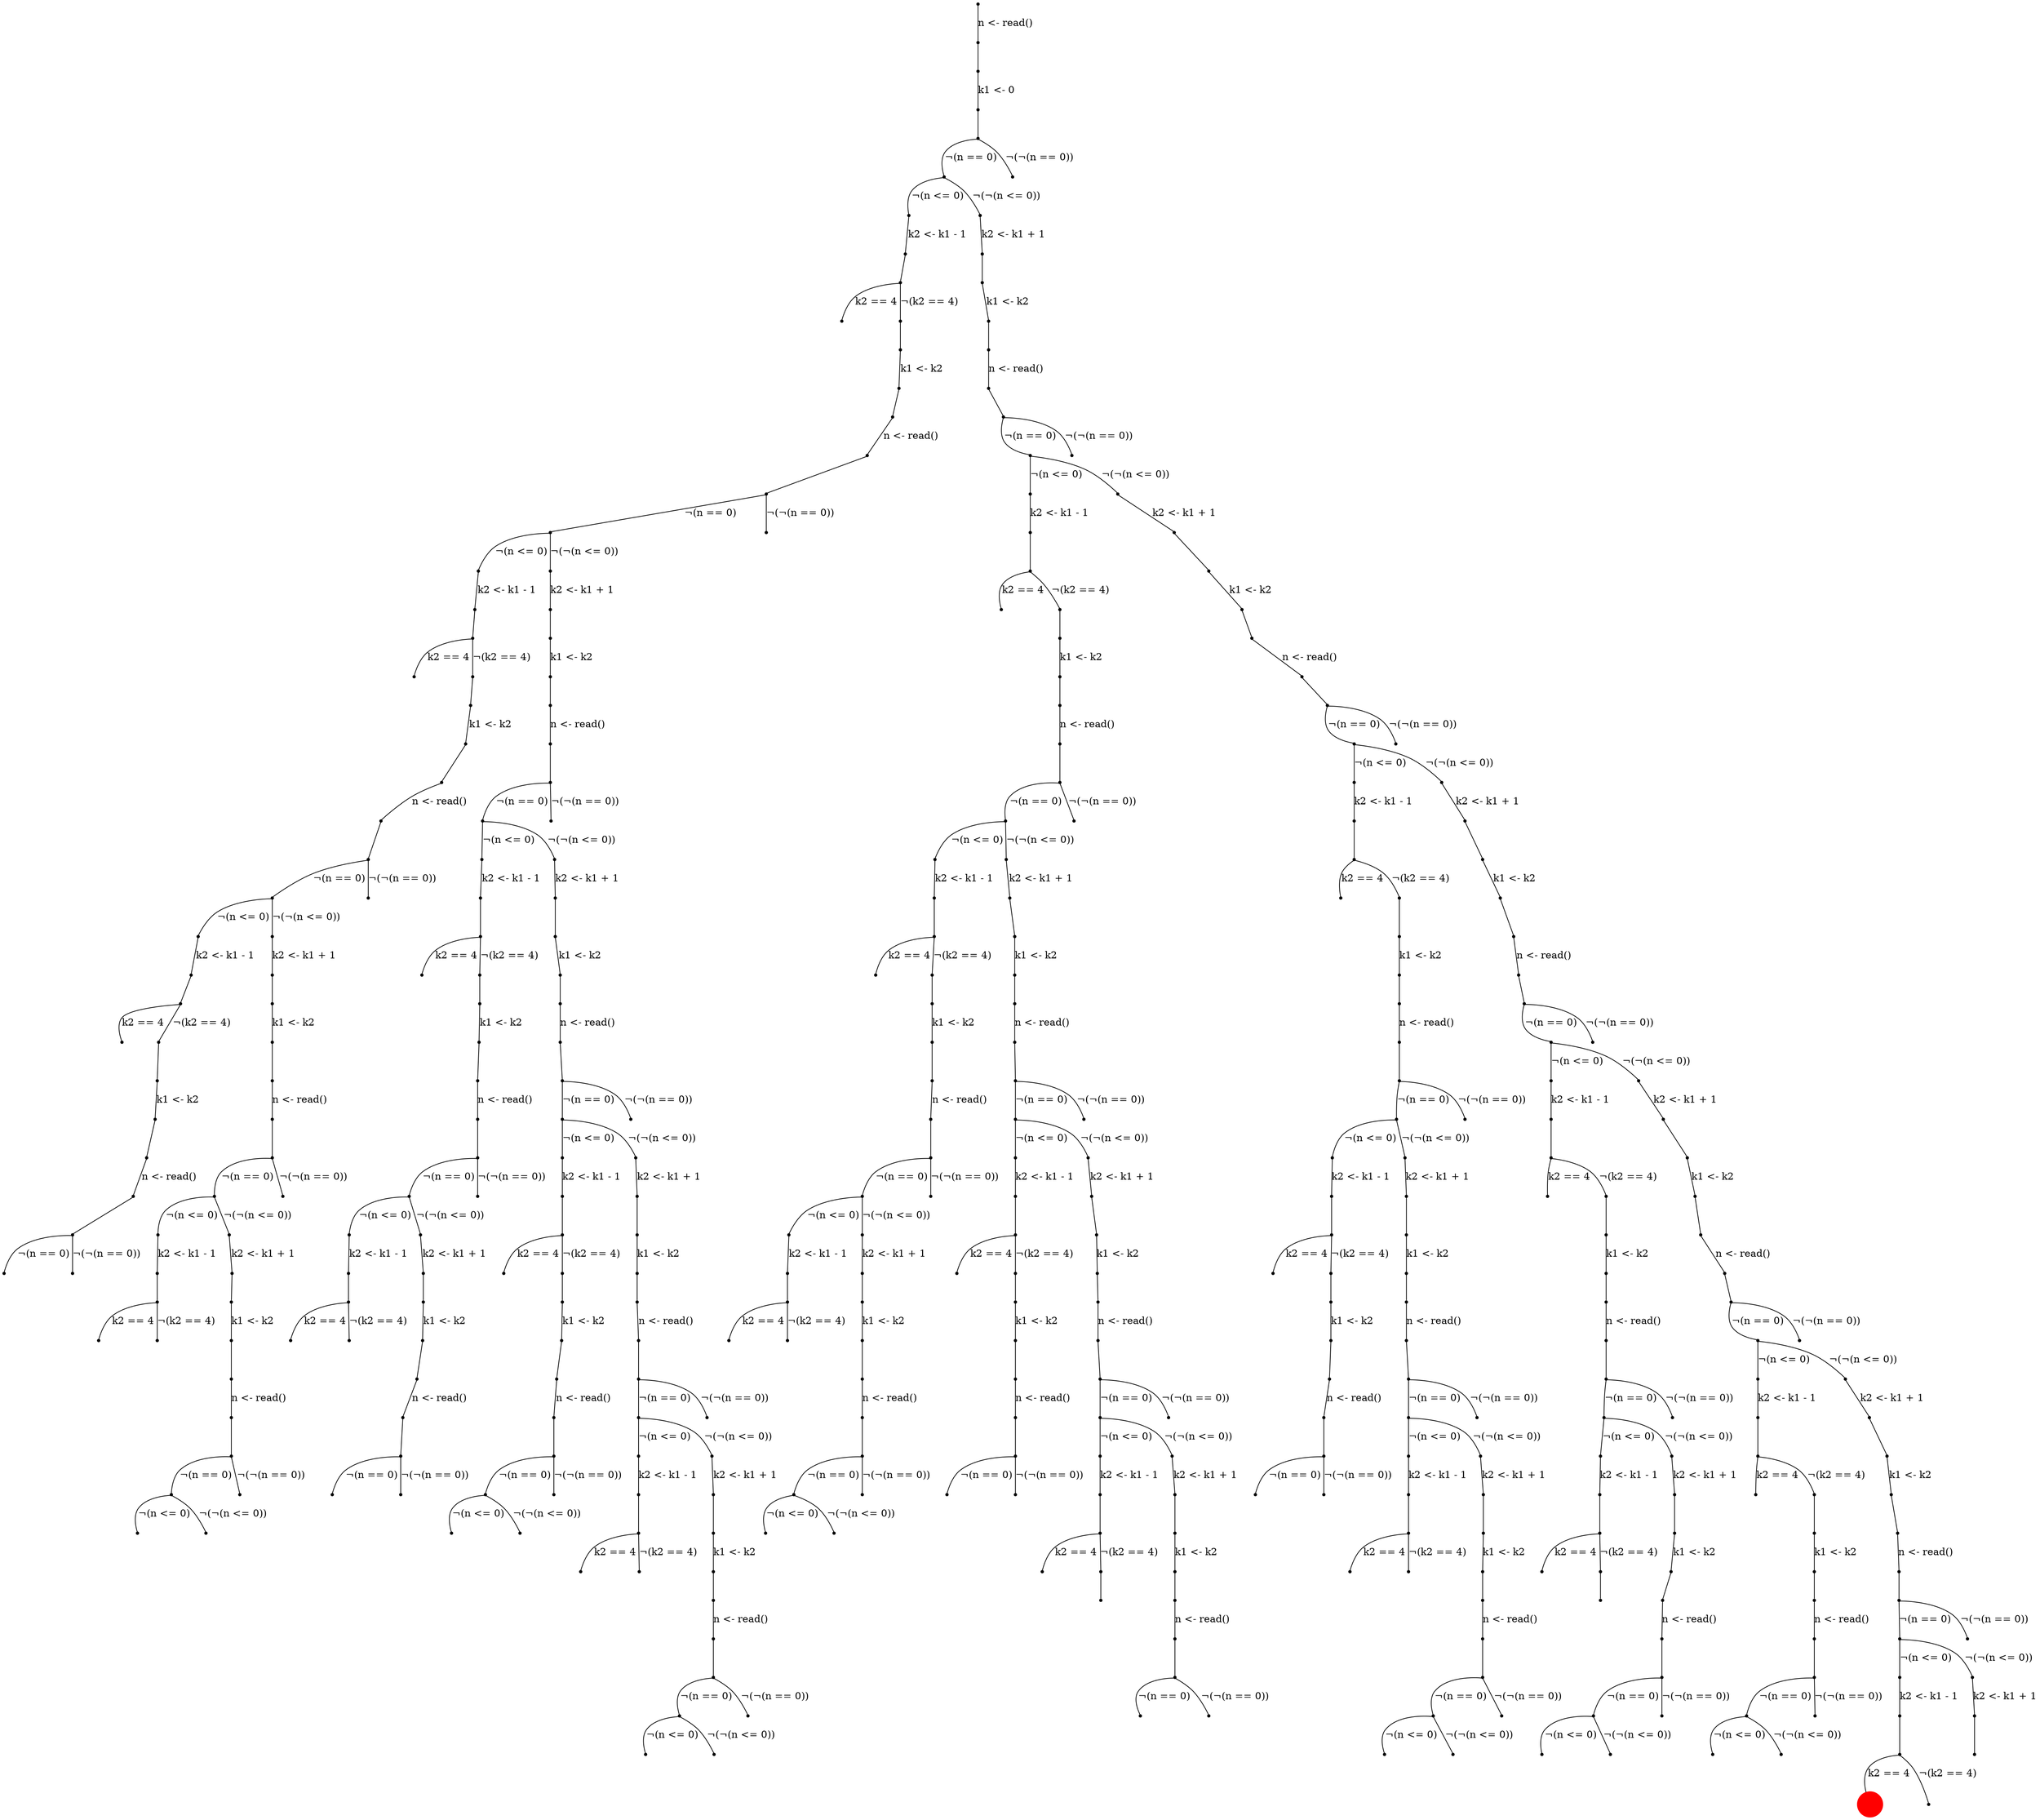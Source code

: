digraph{
node[shape=point]
edge[dir=none]
"(0, 0) : <| ϕ | [id] | n <- read() |>" -> "(1, 1) : <| ϕ | [n:=@1, id] | skip |>"[label="n <- read()"]
"(1, 1) : <| ϕ | [n:=@1, id] | skip |>" -> "(2, 2) : <| ϕ | [n:=@1, id] | k1 <- 0 |>"[label=""]
"(2, 2) : <| ϕ | [n:=@1, id] | k1 <- 0 |>" -> "(3, 8) : <| ϕ | [k1:=0, n:=@1, id] | skip |>"[label="k1 <- 0"]
"(3, 8) : <| ϕ | [k1:=0, n:=@1, id] | skip |>" -> "(4, 9) : <| ϕ | [k1:=0, n:=@1, id] | while ¬(n == 0) |>"[label=""]
"(4, 9) : <| ϕ | [k1:=0, n:=@1, id] | while ¬(n == 0) |>" -> "(5, 10) : <| ϕ | [k1:=0, n:=@1, id] | if ¬(n <= 0) |>"[label="¬(n == 0)"]
"(4, 9) : <| ϕ | [k1:=0, n:=@1, id] | while ¬(n == 0) |>" -> "(5, 10) : <| ϕ | [k1:=0, n:=@1, id] | skip |>"[label="¬(¬(n == 0))"]
"(5, 10) : <| ϕ | [k1:=0, n:=@1, id] | if ¬(n <= 0) |>" -> "(6, 12) : <| ϕ | [k1:=0, n:=@1, id] | k2 <- k1 - 1 |>"[label="¬(n <= 0)"]
"(5, 10) : <| ϕ | [k1:=0, n:=@1, id] | if ¬(n <= 0) |>" -> "(6, 11) : <| ϕ | [k1:=0, n:=@1, id] | k2 <- k1 + 1 |>"[label="¬(¬(n <= 0))"]
"(6, 11) : <| ϕ | [k1:=0, n:=@1, id] | k2 <- k1 + 1 |>" -> "(7, 15) : <| ϕ | [k2:=1, k1:=0, n:=@1, id] | skip |>"[label="k2 <- k1 + 1"]
"(6, 12) : <| ϕ | [k1:=0, n:=@1, id] | k2 <- k1 - 1 |>" -> "(7, 18) : <| ϕ | [k2:=-1, k1:=0, n:=@1, id] | skip |>"[label="k2 <- k1 - 1"]
"(7, 15) : <| ϕ | [k2:=1, k1:=0, n:=@1, id] | skip |>" -> "(8, 16) : <| ϕ | [k2:=1, k1:=0, n:=@1, id] | k1 <- k2 |>"[label=""]
"(8, 16) : <| ϕ | [k2:=1, k1:=0, n:=@1, id] | k1 <- k2 |>" -> "(9, 16) : <| ϕ | [k2:=1, k1:=1, n:=@1, id] | skip |>"[label="k1 <- k2"]
"(9, 16) : <| ϕ | [k2:=1, k1:=1, n:=@1, id] | skip |>" -> "(10, 17) : <| ϕ | [k2:=1, k1:=1, n:=@1, id] | n <- read() |>"[label=""]
"(10, 17) : <| ϕ | [k2:=1, k1:=1, n:=@1, id] | n <- read() |>" -> "(11, 18) : <| ϕ | [k2:=1, k1:=1, n:=@2, id] | skip |>"[label="n <- read()"]
"(7, 18) : <| ϕ | [k2:=-1, k1:=0, n:=@1, id] | skip |>" -> "(8, 19) : <| ϕ | [k2:=-1, k1:=0, n:=@1, id] | if k2 == 4 |>"[label=""]
"(11, 18) : <| ϕ | [k2:=1, k1:=1, n:=@2, id] | skip |>" -> "(12, 19) : <| ϕ | [k2:=1, k1:=1, n:=@2, id] | while ¬(n == 0) |>"[label=""]
"(8, 19) : <| ϕ | [k2:=-1, k1:=0, n:=@1, id] | if k2 == 4 |>" -> "(9, +oo) : <| ϕ | [k2:=-1, k1:=0, n:=@1, id] | fail |>"[label="k2 == 4"]
"(8, 19) : <| ϕ | [k2:=-1, k1:=0, n:=@1, id] | if k2 == 4 |>" -> "(9, 20) : <| ϕ | [k2:=-1, k1:=0, n:=@1, id] | skip |>"[label="¬(k2 == 4)"]
"(12, 19) : <| ϕ | [k2:=1, k1:=1, n:=@2, id] | while ¬(n == 0) |>" -> "(13, 20) : <| ϕ | [k2:=1, k1:=1, n:=@2, id] | if ¬(n <= 0) |>"[label="¬(n == 0)"]
"(12, 19) : <| ϕ | [k2:=1, k1:=1, n:=@2, id] | while ¬(n == 0) |>" -> "(13, 20) : <| ϕ | [k2:=1, k1:=1, n:=@2, id] | skip |>"[label="¬(¬(n == 0))"]
"(9, 20) : <| ϕ | [k2:=-1, k1:=0, n:=@1, id] | skip |>" -> "(10, 21) : <| ϕ | [k2:=-1, k1:=0, n:=@1, id] | k1 <- k2 |>"[label=""]
"(13, 20) : <| ϕ | [k2:=1, k1:=1, n:=@2, id] | if ¬(n <= 0) |>" -> "(14, 22) : <| ϕ | [k2:=1, k1:=1, n:=@2, id] | k2 <- k1 - 1 |>"[label="¬(n <= 0)"]
"(13, 20) : <| ϕ | [k2:=1, k1:=1, n:=@2, id] | if ¬(n <= 0) |>" -> "(14, 21) : <| ϕ | [k2:=1, k1:=1, n:=@2, id] | k2 <- k1 + 1 |>"[label="¬(¬(n <= 0))"]
"(10, 21) : <| ϕ | [k2:=-1, k1:=0, n:=@1, id] | k1 <- k2 |>" -> "(11, 23) : <| ϕ | [k2:=-1, k1:=-1, n:=@1, id] | skip |>"[label="k1 <- k2"]
"(14, 21) : <| ϕ | [k2:=1, k1:=1, n:=@2, id] | k2 <- k1 + 1 |>" -> "(15, 21) : <| ϕ | [k2:=2, k1:=1, n:=@2, id] | skip |>"[label="k2 <- k1 + 1"]
"(15, 21) : <| ϕ | [k2:=2, k1:=1, n:=@2, id] | skip |>" -> "(16, 22) : <| ϕ | [k2:=2, k1:=1, n:=@2, id] | k1 <- k2 |>"[label=""]
"(14, 22) : <| ϕ | [k2:=1, k1:=1, n:=@2, id] | k2 <- k1 - 1 |>" -> "(15, 24) : <| ϕ | [k2:=0, k1:=1, n:=@2, id] | skip |>"[label="k2 <- k1 - 1"]
"(16, 22) : <| ϕ | [k2:=2, k1:=1, n:=@2, id] | k1 <- k2 |>" -> "(17, 22) : <| ϕ | [k2:=2, k1:=2, n:=@2, id] | skip |>"[label="k1 <- k2"]
"(17, 22) : <| ϕ | [k2:=2, k1:=2, n:=@2, id] | skip |>" -> "(18, 23) : <| ϕ | [k2:=2, k1:=2, n:=@2, id] | n <- read() |>"[label=""]
"(11, 23) : <| ϕ | [k2:=-1, k1:=-1, n:=@1, id] | skip |>" -> "(12, 24) : <| ϕ | [k2:=-1, k1:=-1, n:=@1, id] | n <- read() |>"[label=""]
"(18, 23) : <| ϕ | [k2:=2, k1:=2, n:=@2, id] | n <- read() |>" -> "(19, 24) : <| ϕ | [k2:=2, k1:=2, n:=@3, id] | skip |>"[label="n <- read()"]
"(12, 24) : <| ϕ | [k2:=-1, k1:=-1, n:=@1, id] | n <- read() |>" -> "(13, 24) : <| ϕ | [k2:=-1, k1:=-1, n:=@4, id] | skip |>"[label="n <- read()"]
"(19, 24) : <| ϕ | [k2:=2, k1:=2, n:=@3, id] | skip |>" -> "(20, 25) : <| ϕ | [k2:=2, k1:=2, n:=@3, id] | while ¬(n == 0) |>"[label=""]
"(13, 24) : <| ϕ | [k2:=-1, k1:=-1, n:=@4, id] | skip |>" -> "(14, 25) : <| ϕ | [k2:=-1, k1:=-1, n:=@4, id] | while ¬(n == 0) |>"[label=""]
"(15, 24) : <| ϕ | [k2:=0, k1:=1, n:=@2, id] | skip |>" -> "(16, 25) : <| ϕ | [k2:=0, k1:=1, n:=@2, id] | if k2 == 4 |>"[label=""]
"(14, 25) : <| ϕ | [k2:=-1, k1:=-1, n:=@4, id] | while ¬(n == 0) |>" -> "(15, 26) : <| ϕ | [k2:=-1, k1:=-1, n:=@4, id] | if ¬(n <= 0) |>"[label="¬(n == 0)"]
"(14, 25) : <| ϕ | [k2:=-1, k1:=-1, n:=@4, id] | while ¬(n == 0) |>" -> "(15, 26) : <| ϕ | [k2:=-1, k1:=-1, n:=@4, id] | skip |>"[label="¬(¬(n == 0))"]
"(16, 25) : <| ϕ | [k2:=0, k1:=1, n:=@2, id] | if k2 == 4 |>" -> "(17, +oo) : <| ϕ | [k2:=0, k1:=1, n:=@2, id] | fail |>"[label="k2 == 4"]
"(16, 25) : <| ϕ | [k2:=0, k1:=1, n:=@2, id] | if k2 == 4 |>" -> "(17, 26) : <| ϕ | [k2:=0, k1:=1, n:=@2, id] | skip |>"[label="¬(k2 == 4)"]
"(20, 25) : <| ϕ | [k2:=2, k1:=2, n:=@3, id] | while ¬(n == 0) |>" -> "(21, 26) : <| ϕ | [k2:=2, k1:=2, n:=@3, id] | if ¬(n <= 0) |>"[label="¬(n == 0)"]
"(20, 25) : <| ϕ | [k2:=2, k1:=2, n:=@3, id] | while ¬(n == 0) |>" -> "(21, 26) : <| ϕ | [k2:=2, k1:=2, n:=@3, id] | skip |>"[label="¬(¬(n == 0))"]
"(21, 26) : <| ϕ | [k2:=2, k1:=2, n:=@3, id] | if ¬(n <= 0) |>" -> "(22, 28) : <| ϕ | [k2:=2, k1:=2, n:=@3, id] | k2 <- k1 - 1 |>"[label="¬(n <= 0)"]
"(21, 26) : <| ϕ | [k2:=2, k1:=2, n:=@3, id] | if ¬(n <= 0) |>" -> "(22, 27) : <| ϕ | [k2:=2, k1:=2, n:=@3, id] | k2 <- k1 + 1 |>"[label="¬(¬(n <= 0))"]
"(15, 26) : <| ϕ | [k2:=-1, k1:=-1, n:=@4, id] | if ¬(n <= 0) |>" -> "(16, 28) : <| ϕ | [k2:=-1, k1:=-1, n:=@4, id] | k2 <- k1 - 1 |>"[label="¬(n <= 0)"]
"(15, 26) : <| ϕ | [k2:=-1, k1:=-1, n:=@4, id] | if ¬(n <= 0) |>" -> "(16, 27) : <| ϕ | [k2:=-1, k1:=-1, n:=@4, id] | k2 <- k1 + 1 |>"[label="¬(¬(n <= 0))"]
"(17, 26) : <| ϕ | [k2:=0, k1:=1, n:=@2, id] | skip |>" -> "(18, 27) : <| ϕ | [k2:=0, k1:=1, n:=@2, id] | k1 <- k2 |>"[label=""]
"(16, 27) : <| ϕ | [k2:=-1, k1:=-1, n:=@4, id] | k2 <- k1 + 1 |>" -> "(17, 27) : <| ϕ | [k2:=0, k1:=-1, n:=@4, id] | skip |>"[label="k2 <- k1 + 1"]
"(18, 27) : <| ϕ | [k2:=0, k1:=1, n:=@2, id] | k1 <- k2 |>" -> "(19, 29) : <| ϕ | [k2:=0, k1:=0, n:=@2, id] | skip |>"[label="k1 <- k2"]
"(17, 27) : <| ϕ | [k2:=0, k1:=-1, n:=@4, id] | skip |>" -> "(18, 28) : <| ϕ | [k2:=0, k1:=-1, n:=@4, id] | k1 <- k2 |>"[label=""]
"(22, 27) : <| ϕ | [k2:=2, k1:=2, n:=@3, id] | k2 <- k1 + 1 |>" -> "(23, 27) : <| ϕ | [k2:=3, k1:=2, n:=@3, id] | skip |>"[label="k2 <- k1 + 1"]
"(23, 27) : <| ϕ | [k2:=3, k1:=2, n:=@3, id] | skip |>" -> "(24, 28) : <| ϕ | [k2:=3, k1:=2, n:=@3, id] | k1 <- k2 |>"[label=""]
"(16, 28) : <| ϕ | [k2:=-1, k1:=-1, n:=@4, id] | k2 <- k1 - 1 |>" -> "(17, 30) : <| ϕ | [k2:=-2, k1:=-1, n:=@4, id] | skip |>"[label="k2 <- k1 - 1"]
"(24, 28) : <| ϕ | [k2:=3, k1:=2, n:=@3, id] | k1 <- k2 |>" -> "(25, 28) : <| ϕ | [k2:=3, k1:=3, n:=@3, id] | skip |>"[label="k1 <- k2"]
"(22, 28) : <| ϕ | [k2:=2, k1:=2, n:=@3, id] | k2 <- k1 - 1 |>" -> "(23, 30) : <| ϕ | [k2:=1, k1:=2, n:=@3, id] | skip |>"[label="k2 <- k1 - 1"]
"(25, 28) : <| ϕ | [k2:=3, k1:=3, n:=@3, id] | skip |>" -> "(26, 29) : <| ϕ | [k2:=3, k1:=3, n:=@3, id] | n <- read() |>"[label=""]
"(18, 28) : <| ϕ | [k2:=0, k1:=-1, n:=@4, id] | k1 <- k2 |>" -> "(19, 28) : <| ϕ | [k2:=0, k1:=0, n:=@4, id] | skip |>"[label="k1 <- k2"]
"(19, 28) : <| ϕ | [k2:=0, k1:=0, n:=@4, id] | skip |>" -> "(20, 29) : <| ϕ | [k2:=0, k1:=0, n:=@4, id] | n <- read() |>"[label=""]
"(19, 29) : <| ϕ | [k2:=0, k1:=0, n:=@2, id] | skip |>" -> "(20, 30) : <| ϕ | [k2:=0, k1:=0, n:=@2, id] | n <- read() |>"[label=""]
"(20, 29) : <| ϕ | [k2:=0, k1:=0, n:=@4, id] | n <- read() |>" -> "(21, 30) : <| ϕ | [k2:=0, k1:=0, n:=@5, id] | skip |>"[label="n <- read()"]
"(26, 29) : <| ϕ | [k2:=3, k1:=3, n:=@3, id] | n <- read() |>" -> "(27, 30) : <| ϕ | [k2:=3, k1:=3, n:=@6, id] | skip |>"[label="n <- read()"]
"(21, 30) : <| ϕ | [k2:=0, k1:=0, n:=@5, id] | skip |>" -> "(22, 31) : <| ϕ | [k2:=0, k1:=0, n:=@5, id] | while ¬(n == 0) |>"[label=""]
"(27, 30) : <| ϕ | [k2:=3, k1:=3, n:=@6, id] | skip |>" -> "(28, 31) : <| ϕ | [k2:=3, k1:=3, n:=@6, id] | while ¬(n == 0) |>"[label=""]
"(17, 30) : <| ϕ | [k2:=-2, k1:=-1, n:=@4, id] | skip |>" -> "(18, 31) : <| ϕ | [k2:=-2, k1:=-1, n:=@4, id] | if k2 == 4 |>"[label=""]
"(20, 30) : <| ϕ | [k2:=0, k1:=0, n:=@2, id] | n <- read() |>" -> "(21, 30) : <| ϕ | [k2:=0, k1:=0, n:=@7, id] | skip |>"[label="n <- read()"]
"(23, 30) : <| ϕ | [k2:=1, k1:=2, n:=@3, id] | skip |>" -> "(24, 31) : <| ϕ | [k2:=1, k1:=2, n:=@3, id] | if k2 == 4 |>"[label=""]
"(21, 30) : <| ϕ | [k2:=0, k1:=0, n:=@7, id] | skip |>" -> "(22, 31) : <| ϕ | [k2:=0, k1:=0, n:=@7, id] | while ¬(n == 0) |>"[label=""]
"(24, 31) : <| ϕ | [k2:=1, k1:=2, n:=@3, id] | if k2 == 4 |>" -> "(25, +oo) : <| ϕ | [k2:=1, k1:=2, n:=@3, id] | fail |>"[label="k2 == 4"]
"(24, 31) : <| ϕ | [k2:=1, k1:=2, n:=@3, id] | if k2 == 4 |>" -> "(25, 32) : <| ϕ | [k2:=1, k1:=2, n:=@3, id] | skip |>"[label="¬(k2 == 4)"]
"(22, 31) : <| ϕ | [k2:=0, k1:=0, n:=@7, id] | while ¬(n == 0) |>" -> "(23, 32) : <| ϕ | [k2:=0, k1:=0, n:=@7, id] | if ¬(n <= 0) |>"[label="¬(n == 0)"]
"(22, 31) : <| ϕ | [k2:=0, k1:=0, n:=@7, id] | while ¬(n == 0) |>" -> "(23, 32) : <| ϕ | [k2:=0, k1:=0, n:=@7, id] | skip |>"[label="¬(¬(n == 0))"]
"(22, 31) : <| ϕ | [k2:=0, k1:=0, n:=@5, id] | while ¬(n == 0) |>" -> "(23, 32) : <| ϕ | [k2:=0, k1:=0, n:=@5, id] | if ¬(n <= 0) |>"[label="¬(n == 0)"]
"(22, 31) : <| ϕ | [k2:=0, k1:=0, n:=@5, id] | while ¬(n == 0) |>" -> "(23, 32) : <| ϕ | [k2:=0, k1:=0, n:=@5, id] | skip |>"[label="¬(¬(n == 0))"]
"(18, 31) : <| ϕ | [k2:=-2, k1:=-1, n:=@4, id] | if k2 == 4 |>" -> "(19, +oo) : <| ϕ | [k2:=-2, k1:=-1, n:=@4, id] | fail |>"[label="k2 == 4"]
"(18, 31) : <| ϕ | [k2:=-2, k1:=-1, n:=@4, id] | if k2 == 4 |>" -> "(19, 32) : <| ϕ | [k2:=-2, k1:=-1, n:=@4, id] | skip |>"[label="¬(k2 == 4)"]
"(28, 31) : <| ϕ | [k2:=3, k1:=3, n:=@6, id] | while ¬(n == 0) |>" -> "(29, 32) : <| ϕ | [k2:=3, k1:=3, n:=@6, id] | if ¬(n <= 0) |>"[label="¬(n == 0)"]
"(28, 31) : <| ϕ | [k2:=3, k1:=3, n:=@6, id] | while ¬(n == 0) |>" -> "(29, 32) : <| ϕ | [k2:=3, k1:=3, n:=@6, id] | skip |>"[label="¬(¬(n == 0))"]
"(19, 32) : <| ϕ | [k2:=-2, k1:=-1, n:=@4, id] | skip |>" -> "(20, 33) : <| ϕ | [k2:=-2, k1:=-1, n:=@4, id] | k1 <- k2 |>"[label=""]
"(25, 32) : <| ϕ | [k2:=1, k1:=2, n:=@3, id] | skip |>" -> "(26, 33) : <| ϕ | [k2:=1, k1:=2, n:=@3, id] | k1 <- k2 |>"[label=""]
"(23, 32) : <| ϕ | [k2:=0, k1:=0, n:=@7, id] | if ¬(n <= 0) |>" -> "(24, 34) : <| ϕ | [k2:=0, k1:=0, n:=@7, id] | k2 <- k1 - 1 |>"[label="¬(n <= 0)"]
"(23, 32) : <| ϕ | [k2:=0, k1:=0, n:=@7, id] | if ¬(n <= 0) |>" -> "(24, 33) : <| ϕ | [k2:=0, k1:=0, n:=@7, id] | k2 <- k1 + 1 |>"[label="¬(¬(n <= 0))"]
"(23, 32) : <| ϕ | [k2:=0, k1:=0, n:=@5, id] | if ¬(n <= 0) |>" -> "(24, 34) : <| ϕ | [k2:=0, k1:=0, n:=@5, id] | k2 <- k1 - 1 |>"[label="¬(n <= 0)"]
"(23, 32) : <| ϕ | [k2:=0, k1:=0, n:=@5, id] | if ¬(n <= 0) |>" -> "(24, 33) : <| ϕ | [k2:=0, k1:=0, n:=@5, id] | k2 <- k1 + 1 |>"[label="¬(¬(n <= 0))"]
"(29, 32) : <| ϕ | [k2:=3, k1:=3, n:=@6, id] | if ¬(n <= 0) |>" -> "(30, 34) : <| ϕ | [k2:=3, k1:=3, n:=@6, id] | k2 <- k1 - 1 |>"[label="¬(n <= 0)"]
"(29, 32) : <| ϕ | [k2:=3, k1:=3, n:=@6, id] | if ¬(n <= 0) |>" -> "(30, 33) : <| ϕ | [k2:=3, k1:=3, n:=@6, id] | k2 <- k1 + 1 |>"[label="¬(¬(n <= 0))"]
"(20, 33) : <| ϕ | [k2:=-2, k1:=-1, n:=@4, id] | k1 <- k2 |>" -> "(21, 35) : <| ϕ | [k2:=-2, k1:=-2, n:=@4, id] | skip |>"[label="k1 <- k2"]
"(24, 33) : <| ϕ | [k2:=0, k1:=0, n:=@7, id] | k2 <- k1 + 1 |>" -> "(25, 33) : <| ϕ | [k2:=1, k1:=0, n:=@7, id] | skip |>"[label="k2 <- k1 + 1"]
"(26, 33) : <| ϕ | [k2:=1, k1:=2, n:=@3, id] | k1 <- k2 |>" -> "(27, 35) : <| ϕ | [k2:=1, k1:=1, n:=@3, id] | skip |>"[label="k1 <- k2"]
"(30, 33) : <| ϕ | [k2:=3, k1:=3, n:=@6, id] | k2 <- k1 + 1 |>" -> "(31, 33) : <| ϕ | [k2:=4, k1:=3, n:=@6, id] | skip |>"[label="k2 <- k1 + 1"]
"(25, 33) : <| ϕ | [k2:=1, k1:=0, n:=@7, id] | skip |>" -> "(26, 34) : <| ϕ | [k2:=1, k1:=0, n:=@7, id] | k1 <- k2 |>"[label=""]
"(24, 33) : <| ϕ | [k2:=0, k1:=0, n:=@5, id] | k2 <- k1 + 1 |>" -> "(25, 33) : <| ϕ | [k2:=1, k1:=0, n:=@5, id] | skip |>"[label="k2 <- k1 + 1"]
"(31, 33) : <| ϕ | [k2:=4, k1:=3, n:=@6, id] | skip |>" -> "(32, 34) : <| ϕ | [k2:=4, k1:=3, n:=@6, id] | k1 <- k2 |>"[label=""]
"(25, 33) : <| ϕ | [k2:=1, k1:=0, n:=@5, id] | skip |>" -> "(26, 34) : <| ϕ | [k2:=1, k1:=0, n:=@5, id] | k1 <- k2 |>"[label=""]
"(32, 34) : <| ϕ | [k2:=4, k1:=3, n:=@6, id] | k1 <- k2 |>" -> "(33, 34) : <| ϕ | [k2:=4, k1:=4, n:=@6, id] | skip |>"[label="k1 <- k2"]
"(26, 34) : <| ϕ | [k2:=1, k1:=0, n:=@5, id] | k1 <- k2 |>" -> "(27, 34) : <| ϕ | [k2:=1, k1:=1, n:=@5, id] | skip |>"[label="k1 <- k2"]
"(33, 34) : <| ϕ | [k2:=4, k1:=4, n:=@6, id] | skip |>" -> "(34, 35) : <| ϕ | [k2:=4, k1:=4, n:=@6, id] | n <- read() |>"[label=""]
"(27, 34) : <| ϕ | [k2:=1, k1:=1, n:=@5, id] | skip |>" -> "(28, 35) : <| ϕ | [k2:=1, k1:=1, n:=@5, id] | n <- read() |>"[label=""]
"(24, 34) : <| ϕ | [k2:=0, k1:=0, n:=@7, id] | k2 <- k1 - 1 |>" -> "(25, 36) : <| ϕ | [k2:=-1, k1:=0, n:=@7, id] | skip |>"[label="k2 <- k1 - 1"]
"(30, 34) : <| ϕ | [k2:=3, k1:=3, n:=@6, id] | k2 <- k1 - 1 |>" -> "(31, 36) : <| ϕ | [k2:=2, k1:=3, n:=@6, id] | skip |>"[label="k2 <- k1 - 1"]
"(24, 34) : <| ϕ | [k2:=0, k1:=0, n:=@5, id] | k2 <- k1 - 1 |>" -> "(25, 36) : <| ϕ | [k2:=-1, k1:=0, n:=@5, id] | skip |>"[label="k2 <- k1 - 1"]
"(26, 34) : <| ϕ | [k2:=1, k1:=0, n:=@7, id] | k1 <- k2 |>" -> "(27, 34) : <| ϕ | [k2:=1, k1:=1, n:=@7, id] | skip |>"[label="k1 <- k2"]
"(27, 34) : <| ϕ | [k2:=1, k1:=1, n:=@7, id] | skip |>" -> "(28, 35) : <| ϕ | [k2:=1, k1:=1, n:=@7, id] | n <- read() |>"[label=""]
"(34, 35) : <| ϕ | [k2:=4, k1:=4, n:=@6, id] | n <- read() |>" -> "(35, 36) : <| ϕ | [k2:=4, k1:=4, n:=@8, id] | skip |>"[label="n <- read()"]
"(28, 35) : <| ϕ | [k2:=1, k1:=1, n:=@7, id] | n <- read() |>" -> "(29, 36) : <| ϕ | [k2:=1, k1:=1, n:=@9, id] | skip |>"[label="n <- read()"]
"(21, 35) : <| ϕ | [k2:=-2, k1:=-2, n:=@4, id] | skip |>" -> "(22, 36) : <| ϕ | [k2:=-2, k1:=-2, n:=@4, id] | n <- read() |>"[label=""]
"(28, 35) : <| ϕ | [k2:=1, k1:=1, n:=@5, id] | n <- read() |>" -> "(29, 36) : <| ϕ | [k2:=1, k1:=1, n:=@10, id] | skip |>"[label="n <- read()"]
"(27, 35) : <| ϕ | [k2:=1, k1:=1, n:=@3, id] | skip |>" -> "(28, 36) : <| ϕ | [k2:=1, k1:=1, n:=@3, id] | n <- read() |>"[label=""]
"(29, 36) : <| ϕ | [k2:=1, k1:=1, n:=@10, id] | skip |>" -> "(30, 37) : <| ϕ | [k2:=1, k1:=1, n:=@10, id] | while ¬(n == 0) |>"[label=""]
"(28, 36) : <| ϕ | [k2:=1, k1:=1, n:=@3, id] | n <- read() |>" -> "(29, 36) : <| ϕ | [k2:=1, k1:=1, n:=@11, id] | skip |>"[label="n <- read()"]
"(35, 36) : <| ϕ | [k2:=4, k1:=4, n:=@8, id] | skip |>" -> "(36, 37) : <| ϕ | [k2:=4, k1:=4, n:=@8, id] | while ¬(n == 0) |>"[label=""]
"(29, 36) : <| ϕ | [k2:=1, k1:=1, n:=@11, id] | skip |>" -> "(30, 37) : <| ϕ | [k2:=1, k1:=1, n:=@11, id] | while ¬(n == 0) |>"[label=""]
"(25, 36) : <| ϕ | [k2:=-1, k1:=0, n:=@7, id] | skip |>" -> "(26, 37) : <| ϕ | [k2:=-1, k1:=0, n:=@7, id] | if k2 == 4 |>"[label=""]
"(25, 36) : <| ϕ | [k2:=-1, k1:=0, n:=@5, id] | skip |>" -> "(26, 37) : <| ϕ | [k2:=-1, k1:=0, n:=@5, id] | if k2 == 4 |>"[label=""]
"(22, 36) : <| ϕ | [k2:=-2, k1:=-2, n:=@4, id] | n <- read() |>" -> "(23, 36) : <| ϕ | [k2:=-2, k1:=-2, n:=@12, id] | skip |>"[label="n <- read()"]
"(29, 36) : <| ϕ | [k2:=1, k1:=1, n:=@9, id] | skip |>" -> "(30, 37) : <| ϕ | [k2:=1, k1:=1, n:=@9, id] | while ¬(n == 0) |>"[label=""]
"(31, 36) : <| ϕ | [k2:=2, k1:=3, n:=@6, id] | skip |>" -> "(32, 37) : <| ϕ | [k2:=2, k1:=3, n:=@6, id] | if k2 == 4 |>"[label=""]
"(23, 36) : <| ϕ | [k2:=-2, k1:=-2, n:=@12, id] | skip |>" -> "(24, 37) : <| ϕ | [k2:=-2, k1:=-2, n:=@12, id] | while ¬(n == 0) |>"[label=""]
"(32, 37) : <| ϕ | [k2:=2, k1:=3, n:=@6, id] | if k2 == 4 |>" -> "(33, +oo) : <| ϕ | [k2:=2, k1:=3, n:=@6, id] | fail |>"[label="k2 == 4"]
"(32, 37) : <| ϕ | [k2:=2, k1:=3, n:=@6, id] | if k2 == 4 |>" -> "(33, 38) : <| ϕ | [k2:=2, k1:=3, n:=@6, id] | skip |>"[label="¬(k2 == 4)"]
"(24, 37) : <| ϕ | [k2:=-2, k1:=-2, n:=@12, id] | while ¬(n == 0) |>" -> "(25, 38) : <| ϕ | [k2:=-2, k1:=-2, n:=@12, id] | if ¬(n <= 0) |>"[label="¬(n == 0)"]
"(24, 37) : <| ϕ | [k2:=-2, k1:=-2, n:=@12, id] | while ¬(n == 0) |>" -> "(25, 38) : <| ϕ | [k2:=-2, k1:=-2, n:=@12, id] | skip |>"[label="¬(¬(n == 0))"]
"(30, 37) : <| ϕ | [k2:=1, k1:=1, n:=@11, id] | while ¬(n == 0) |>" -> "(31, 38) : <| ϕ | [k2:=1, k1:=1, n:=@11, id] | if ¬(n <= 0) |>"[label="¬(n == 0)"]
"(30, 37) : <| ϕ | [k2:=1, k1:=1, n:=@11, id] | while ¬(n == 0) |>" -> "(31, 38) : <| ϕ | [k2:=1, k1:=1, n:=@11, id] | skip |>"[label="¬(¬(n == 0))"]
"(36, 37) : <| ϕ | [k2:=4, k1:=4, n:=@8, id] | while ¬(n == 0) |>" -> "(37, 38) : <| ϕ | [k2:=4, k1:=4, n:=@8, id] | if ¬(n <= 0) |>"[label="¬(n == 0)"]
"(36, 37) : <| ϕ | [k2:=4, k1:=4, n:=@8, id] | while ¬(n == 0) |>" -> "(37, 38) : <| ϕ | [k2:=4, k1:=4, n:=@8, id] | skip |>"[label="¬(¬(n == 0))"]
"(30, 37) : <| ϕ | [k2:=1, k1:=1, n:=@10, id] | while ¬(n == 0) |>" -> "(31, 38) : <| ϕ | [k2:=1, k1:=1, n:=@10, id] | if ¬(n <= 0) |>"[label="¬(n == 0)"]
"(30, 37) : <| ϕ | [k2:=1, k1:=1, n:=@10, id] | while ¬(n == 0) |>" -> "(31, 38) : <| ϕ | [k2:=1, k1:=1, n:=@10, id] | skip |>"[label="¬(¬(n == 0))"]
"(30, 37) : <| ϕ | [k2:=1, k1:=1, n:=@9, id] | while ¬(n == 0) |>" -> "(31, 38) : <| ϕ | [k2:=1, k1:=1, n:=@9, id] | if ¬(n <= 0) |>"[label="¬(n == 0)"]
"(30, 37) : <| ϕ | [k2:=1, k1:=1, n:=@9, id] | while ¬(n == 0) |>" -> "(31, 38) : <| ϕ | [k2:=1, k1:=1, n:=@9, id] | skip |>"[label="¬(¬(n == 0))"]
"(26, 37) : <| ϕ | [k2:=-1, k1:=0, n:=@7, id] | if k2 == 4 |>" -> "(27, +oo) : <| ϕ | [k2:=-1, k1:=0, n:=@7, id] | fail |>"[label="k2 == 4"]
"(26, 37) : <| ϕ | [k2:=-1, k1:=0, n:=@7, id] | if k2 == 4 |>" -> "(27, 38) : <| ϕ | [k2:=-1, k1:=0, n:=@7, id] | skip |>"[label="¬(k2 == 4)"]
"(26, 37) : <| ϕ | [k2:=-1, k1:=0, n:=@5, id] | if k2 == 4 |>" -> "(27, +oo) : <| ϕ | [k2:=-1, k1:=0, n:=@5, id] | fail |>"[label="k2 == 4"]
"(26, 37) : <| ϕ | [k2:=-1, k1:=0, n:=@5, id] | if k2 == 4 |>" -> "(27, 38) : <| ϕ | [k2:=-1, k1:=0, n:=@5, id] | skip |>"[label="¬(k2 == 4)"]
"(27, 38) : <| ϕ | [k2:=-1, k1:=0, n:=@7, id] | skip |>" -> "(28, 39) : <| ϕ | [k2:=-1, k1:=0, n:=@7, id] | k1 <- k2 |>"[label=""]
"(31, 38) : <| ϕ | [k2:=1, k1:=1, n:=@10, id] | if ¬(n <= 0) |>" -> "(32, 40) : <| ϕ | [k2:=1, k1:=1, n:=@10, id] | k2 <- k1 - 1 |>"[label="¬(n <= 0)"]
"(31, 38) : <| ϕ | [k2:=1, k1:=1, n:=@10, id] | if ¬(n <= 0) |>" -> "(32, 39) : <| ϕ | [k2:=1, k1:=1, n:=@10, id] | k2 <- k1 + 1 |>"[label="¬(¬(n <= 0))"]
"(31, 38) : <| ϕ | [k2:=1, k1:=1, n:=@9, id] | if ¬(n <= 0) |>" -> "(32, 40) : <| ϕ | [k2:=1, k1:=1, n:=@9, id] | k2 <- k1 - 1 |>"[label="¬(n <= 0)"]
"(31, 38) : <| ϕ | [k2:=1, k1:=1, n:=@9, id] | if ¬(n <= 0) |>" -> "(32, 39) : <| ϕ | [k2:=1, k1:=1, n:=@9, id] | k2 <- k1 + 1 |>"[label="¬(¬(n <= 0))"]
"(27, 38) : <| ϕ | [k2:=-1, k1:=0, n:=@5, id] | skip |>" -> "(28, 39) : <| ϕ | [k2:=-1, k1:=0, n:=@5, id] | k1 <- k2 |>"[label=""]
"(33, 38) : <| ϕ | [k2:=2, k1:=3, n:=@6, id] | skip |>" -> "(34, 39) : <| ϕ | [k2:=2, k1:=3, n:=@6, id] | k1 <- k2 |>"[label=""]
"(25, 38) : <| ϕ | [k2:=-2, k1:=-2, n:=@12, id] | if ¬(n <= 0) |>" -> "(26, 40) : <| ϕ | [k2:=-2, k1:=-2, n:=@12, id] | k2 <- k1 - 1 |>"[label="¬(n <= 0)"]
"(25, 38) : <| ϕ | [k2:=-2, k1:=-2, n:=@12, id] | if ¬(n <= 0) |>" -> "(26, 39) : <| ϕ | [k2:=-2, k1:=-2, n:=@12, id] | k2 <- k1 + 1 |>"[label="¬(¬(n <= 0))"]
"(31, 38) : <| ϕ | [k2:=1, k1:=1, n:=@11, id] | if ¬(n <= 0) |>" -> "(32, 40) : <| ϕ | [k2:=1, k1:=1, n:=@11, id] | k2 <- k1 - 1 |>"[label="¬(n <= 0)"]
"(31, 38) : <| ϕ | [k2:=1, k1:=1, n:=@11, id] | if ¬(n <= 0) |>" -> "(32, 39) : <| ϕ | [k2:=1, k1:=1, n:=@11, id] | k2 <- k1 + 1 |>"[label="¬(¬(n <= 0))"]
"(37, 38) : <| ϕ | [k2:=4, k1:=4, n:=@8, id] | if ¬(n <= 0) |>" -> "(38, 40) : <| ϕ | [k2:=4, k1:=4, n:=@8, id] | k2 <- k1 - 1 |>"[label="¬(n <= 0)"]
"(37, 38) : <| ϕ | [k2:=4, k1:=4, n:=@8, id] | if ¬(n <= 0) |>" -> "(38, 39) : <| ϕ | [k2:=4, k1:=4, n:=@8, id] | k2 <- k1 + 1 |>"[label="¬(¬(n <= 0))"]
"(32, 39) : <| ϕ | [k2:=1, k1:=1, n:=@11, id] | k2 <- k1 + 1 |>" -> "(33, 39) : <| ϕ | [k2:=2, k1:=1, n:=@11, id] | skip |>"[label="k2 <- k1 + 1"]
"(28, 39) : <| ϕ | [k2:=-1, k1:=0, n:=@7, id] | k1 <- k2 |>" -> "(29, 41) : <| ϕ | [k2:=-1, k1:=-1, n:=@7, id] | skip |>"[label="k1 <- k2"]
"(33, 39) : <| ϕ | [k2:=2, k1:=1, n:=@11, id] | skip |>" -> "(34, 40) : <| ϕ | [k2:=2, k1:=1, n:=@11, id] | k1 <- k2 |>"[label=""]
"(32, 39) : <| ϕ | [k2:=1, k1:=1, n:=@10, id] | k2 <- k1 + 1 |>" -> "(33, 39) : <| ϕ | [k2:=2, k1:=1, n:=@10, id] | skip |>"[label="k2 <- k1 + 1"]
"(28, 39) : <| ϕ | [k2:=-1, k1:=0, n:=@5, id] | k1 <- k2 |>" -> "(29, 41) : <| ϕ | [k2:=-1, k1:=-1, n:=@5, id] | skip |>"[label="k1 <- k2"]
"(32, 39) : <| ϕ | [k2:=1, k1:=1, n:=@9, id] | k2 <- k1 + 1 |>" -> "(33, 39) : <| ϕ | [k2:=2, k1:=1, n:=@9, id] | skip |>"[label="k2 <- k1 + 1"]
"(38, 39) : <| ϕ | [k2:=4, k1:=4, n:=@8, id] | k2 <- k1 + 1 |>" -> "(39, 41) : <| ϕ | [k2:=5, k1:=4, n:=@8, id] | skip |>"[label="k2 <- k1 + 1"]
"(33, 39) : <| ϕ | [k2:=2, k1:=1, n:=@10, id] | skip |>" -> "(34, 40) : <| ϕ | [k2:=2, k1:=1, n:=@10, id] | k1 <- k2 |>"[label=""]
"(33, 39) : <| ϕ | [k2:=2, k1:=1, n:=@9, id] | skip |>" -> "(34, 40) : <| ϕ | [k2:=2, k1:=1, n:=@9, id] | k1 <- k2 |>"[label=""]
"(26, 39) : <| ϕ | [k2:=-2, k1:=-2, n:=@12, id] | k2 <- k1 + 1 |>" -> "(27, 39) : <| ϕ | [k2:=-1, k1:=-2, n:=@12, id] | skip |>"[label="k2 <- k1 + 1"]
"(34, 39) : <| ϕ | [k2:=2, k1:=3, n:=@6, id] | k1 <- k2 |>" -> "(35, 41) : <| ϕ | [k2:=2, k1:=2, n:=@6, id] | skip |>"[label="k1 <- k2"]
"(27, 39) : <| ϕ | [k2:=-1, k1:=-2, n:=@12, id] | skip |>" -> "(28, 40) : <| ϕ | [k2:=-1, k1:=-2, n:=@12, id] | k1 <- k2 |>"[label=""]
"(34, 40) : <| ϕ | [k2:=2, k1:=1, n:=@10, id] | k1 <- k2 |>" -> "(35, 40) : <| ϕ | [k2:=2, k1:=2, n:=@10, id] | skip |>"[label="k1 <- k2"]
"(28, 40) : <| ϕ | [k2:=-1, k1:=-2, n:=@12, id] | k1 <- k2 |>" -> "(29, 40) : <| ϕ | [k2:=-1, k1:=-1, n:=@12, id] | skip |>"[label="k1 <- k2"]
"(35, 40) : <| ϕ | [k2:=2, k1:=2, n:=@10, id] | skip |>" -> "(36, 41) : <| ϕ | [k2:=2, k1:=2, n:=@10, id] | n <- read() |>"[label=""]
"(29, 40) : <| ϕ | [k2:=-1, k1:=-1, n:=@12, id] | skip |>" -> "(30, 41) : <| ϕ | [k2:=-1, k1:=-1, n:=@12, id] | n <- read() |>"[label=""]
"(32, 40) : <| ϕ | [k2:=1, k1:=1, n:=@11, id] | k2 <- k1 - 1 |>" -> "(33, 42) : <| ϕ | [k2:=0, k1:=1, n:=@11, id] | skip |>"[label="k2 <- k1 - 1"]
"(38, 40) : <| ϕ | [k2:=4, k1:=4, n:=@8, id] | k2 <- k1 - 1 |>" -> "(39, 42) : <| ϕ | [k2:=3, k1:=4, n:=@8, id] | skip |>"[label="k2 <- k1 - 1"]
"(32, 40) : <| ϕ | [k2:=1, k1:=1, n:=@9, id] | k2 <- k1 - 1 |>" -> "(33, 42) : <| ϕ | [k2:=0, k1:=1, n:=@9, id] | skip |>"[label="k2 <- k1 - 1"]
"(34, 40) : <| ϕ | [k2:=2, k1:=1, n:=@11, id] | k1 <- k2 |>" -> "(35, 40) : <| ϕ | [k2:=2, k1:=2, n:=@11, id] | skip |>"[label="k1 <- k2"]
"(32, 40) : <| ϕ | [k2:=1, k1:=1, n:=@10, id] | k2 <- k1 - 1 |>" -> "(33, 42) : <| ϕ | [k2:=0, k1:=1, n:=@10, id] | skip |>"[label="k2 <- k1 - 1"]
"(35, 40) : <| ϕ | [k2:=2, k1:=2, n:=@11, id] | skip |>" -> "(36, 41) : <| ϕ | [k2:=2, k1:=2, n:=@11, id] | n <- read() |>"[label=""]
"(34, 40) : <| ϕ | [k2:=2, k1:=1, n:=@9, id] | k1 <- k2 |>" -> "(35, 40) : <| ϕ | [k2:=2, k1:=2, n:=@9, id] | skip |>"[label="k1 <- k2"]
"(26, 40) : <| ϕ | [k2:=-2, k1:=-2, n:=@12, id] | k2 <- k1 - 1 |>" -> "(27, 42) : <| ϕ | [k2:=-3, k1:=-2, n:=@12, id] | skip |>"[label="k2 <- k1 - 1"]
"(35, 40) : <| ϕ | [k2:=2, k1:=2, n:=@9, id] | skip |>" -> "(36, 41) : <| ϕ | [k2:=2, k1:=2, n:=@9, id] | n <- read() |>"[label=""]
"(30, 41) : <| ϕ | [k2:=-1, k1:=-1, n:=@12, id] | n <- read() |>" -> "(31, 42) : <| ϕ | [k2:=-1, k1:=-1, n:=@13, id] | skip |>"[label="n <- read()"]
"(36, 41) : <| ϕ | [k2:=2, k1:=2, n:=@9, id] | n <- read() |>" -> "(37, 42) : <| ϕ | [k2:=2, k1:=2, n:=@14, id] | skip |>"[label="n <- read()"]
"(29, 41) : <| ϕ | [k2:=-1, k1:=-1, n:=@7, id] | skip |>" -> "(30, 42) : <| ϕ | [k2:=-1, k1:=-1, n:=@7, id] | n <- read() |>"[label=""]
"(39, 41) : <| ϕ | [k2:=5, k1:=4, n:=@8, id] | skip |>" -> "(40, 42) : <| ϕ | [k2:=5, k1:=4, n:=@8, id] | k1 <- k2 |>"[label=""]
"(35, 41) : <| ϕ | [k2:=2, k1:=2, n:=@6, id] | skip |>" -> "(36, 42) : <| ϕ | [k2:=2, k1:=2, n:=@6, id] | n <- read() |>"[label=""]
"(36, 41) : <| ϕ | [k2:=2, k1:=2, n:=@10, id] | n <- read() |>" -> "(37, 42) : <| ϕ | [k2:=2, k1:=2, n:=@15, id] | skip |>"[label="n <- read()"]
"(36, 41) : <| ϕ | [k2:=2, k1:=2, n:=@11, id] | n <- read() |>" -> "(37, 42) : <| ϕ | [k2:=2, k1:=2, n:=@16, id] | skip |>"[label="n <- read()"]
"(29, 41) : <| ϕ | [k2:=-1, k1:=-1, n:=@5, id] | skip |>" -> "(30, 42) : <| ϕ | [k2:=-1, k1:=-1, n:=@5, id] | n <- read() |>"[label=""]
"(37, 42) : <| ϕ | [k2:=2, k1:=2, n:=@16, id] | skip |>" -> "(38, 43) : <| ϕ | [k2:=2, k1:=2, n:=@16, id] | while ¬(n == 0) |>"[label=""]
"(30, 42) : <| ϕ | [k2:=-1, k1:=-1, n:=@5, id] | n <- read() |>" -> "(31, 42) : <| ϕ | [k2:=-1, k1:=-1, n:=@17, id] | skip |>"[label="n <- read()"]
"(40, 42) : <| ϕ | [k2:=5, k1:=4, n:=@8, id] | k1 <- k2 |>" -> "(41, 42) : <| ϕ | [k2:=5, k1:=5, n:=@8, id] | skip |>"[label="k1 <- k2"]
"(31, 42) : <| ϕ | [k2:=-1, k1:=-1, n:=@17, id] | skip |>" -> "(32, 43) : <| ϕ | [k2:=-1, k1:=-1, n:=@17, id] | while ¬(n == 0) |>"[label=""]
"(41, 42) : <| ϕ | [k2:=5, k1:=5, n:=@8, id] | skip |>" -> "(42, 43) : <| ϕ | [k2:=5, k1:=5, n:=@8, id] | n <- read() |>"[label=""]
"(31, 42) : <| ϕ | [k2:=-1, k1:=-1, n:=@13, id] | skip |>" -> "(32, 43) : <| ϕ | [k2:=-1, k1:=-1, n:=@13, id] | while ¬(n == 0) |>"[label=""]
"(27, 42) : <| ϕ | [k2:=-3, k1:=-2, n:=@12, id] | skip |>" -> "(28, 43) : <| ϕ | [k2:=-3, k1:=-2, n:=@12, id] | if k2 == 4 |>"[label=""]
"(33, 42) : <| ϕ | [k2:=0, k1:=1, n:=@9, id] | skip |>" -> "(34, 43) : <| ϕ | [k2:=0, k1:=1, n:=@9, id] | if k2 == 4 |>"[label=""]
"(39, 42) : <| ϕ | [k2:=3, k1:=4, n:=@8, id] | skip |>" -> "(40, 43) : <| ϕ | [k2:=3, k1:=4, n:=@8, id] | if k2 == 4 |>"[label=""]
"(30, 42) : <| ϕ | [k2:=-1, k1:=-1, n:=@7, id] | n <- read() |>" -> "(31, 42) : <| ϕ | [k2:=-1, k1:=-1, n:=@18, id] | skip |>"[label="n <- read()"]
"(37, 42) : <| ϕ | [k2:=2, k1:=2, n:=@14, id] | skip |>" -> "(38, 43) : <| ϕ | [k2:=2, k1:=2, n:=@14, id] | while ¬(n == 0) |>"[label=""]
"(33, 42) : <| ϕ | [k2:=0, k1:=1, n:=@11, id] | skip |>" -> "(34, 43) : <| ϕ | [k2:=0, k1:=1, n:=@11, id] | if k2 == 4 |>"[label=""]
"(31, 42) : <| ϕ | [k2:=-1, k1:=-1, n:=@18, id] | skip |>" -> "(32, 43) : <| ϕ | [k2:=-1, k1:=-1, n:=@18, id] | while ¬(n == 0) |>"[label=""]
"(37, 42) : <| ϕ | [k2:=2, k1:=2, n:=@15, id] | skip |>" -> "(38, 43) : <| ϕ | [k2:=2, k1:=2, n:=@15, id] | while ¬(n == 0) |>"[label=""]
"(36, 42) : <| ϕ | [k2:=2, k1:=2, n:=@6, id] | n <- read() |>" -> "(37, 42) : <| ϕ | [k2:=2, k1:=2, n:=@19, id] | skip |>"[label="n <- read()"]
"(33, 42) : <| ϕ | [k2:=0, k1:=1, n:=@10, id] | skip |>" -> "(34, 43) : <| ϕ | [k2:=0, k1:=1, n:=@10, id] | if k2 == 4 |>"[label=""]
"(37, 42) : <| ϕ | [k2:=2, k1:=2, n:=@19, id] | skip |>" -> "(38, 43) : <| ϕ | [k2:=2, k1:=2, n:=@19, id] | while ¬(n == 0) |>"[label=""]
"(34, 43) : <| ϕ | [k2:=0, k1:=1, n:=@10, id] | if k2 == 4 |>" -> "(35, +oo) : <| ϕ | [k2:=0, k1:=1, n:=@10, id] | fail |>"[label="k2 == 4"]
"(34, 43) : <| ϕ | [k2:=0, k1:=1, n:=@10, id] | if k2 == 4 |>" -> "(35, 44) : <| ϕ | [k2:=0, k1:=1, n:=@10, id] | skip |>"[label="¬(k2 == 4)"]
"(38, 43) : <| ϕ | [k2:=2, k1:=2, n:=@19, id] | while ¬(n == 0) |>" -> "(39, 44) : <| ϕ | [k2:=2, k1:=2, n:=@19, id] | if ¬(n <= 0) |>"[label="¬(n == 0)"]
"(38, 43) : <| ϕ | [k2:=2, k1:=2, n:=@19, id] | while ¬(n == 0) |>" -> "(39, 44) : <| ϕ | [k2:=2, k1:=2, n:=@19, id] | skip |>"[label="¬(¬(n == 0))"]
"(40, 43) : <| ϕ | [k2:=3, k1:=4, n:=@8, id] | if k2 == 4 |>" -> "(41, +oo) : <| ϕ | [k2:=3, k1:=4, n:=@8, id] | fail |>"[label="k2 == 4"]
"(40, 43) : <| ϕ | [k2:=3, k1:=4, n:=@8, id] | if k2 == 4 |>" -> "(41, 44) : <| ϕ | [k2:=3, k1:=4, n:=@8, id] | skip |>"[label="¬(k2 == 4)"]
"(32, 43) : <| ϕ | [k2:=-1, k1:=-1, n:=@13, id] | while ¬(n == 0) |>" -> "(33, 44) : <| ϕ | [k2:=-1, k1:=-1, n:=@13, id] | if ¬(n <= 0) |>"[label="¬(n == 0)"]
"(32, 43) : <| ϕ | [k2:=-1, k1:=-1, n:=@13, id] | while ¬(n == 0) |>" -> "(33, 44) : <| ϕ | [k2:=-1, k1:=-1, n:=@13, id] | skip |>"[label="¬(¬(n == 0))"]
"(42, 43) : <| ϕ | [k2:=5, k1:=5, n:=@8, id] | n <- read() |>" -> "(43, 44) : <| ϕ | [k2:=5, k1:=5, n:=@20, id] | skip |>"[label="n <- read()"]
"(38, 43) : <| ϕ | [k2:=2, k1:=2, n:=@16, id] | while ¬(n == 0) |>" -> "(39, 44) : <| ϕ | [k2:=2, k1:=2, n:=@16, id] | if ¬(n <= 0) |>"[label="¬(n == 0)"]
"(38, 43) : <| ϕ | [k2:=2, k1:=2, n:=@16, id] | while ¬(n == 0) |>" -> "(39, 44) : <| ϕ | [k2:=2, k1:=2, n:=@16, id] | skip |>"[label="¬(¬(n == 0))"]
"(32, 43) : <| ϕ | [k2:=-1, k1:=-1, n:=@17, id] | while ¬(n == 0) |>" -> "(33, 44) : <| ϕ | [k2:=-1, k1:=-1, n:=@17, id] | if ¬(n <= 0) |>"[label="¬(n == 0)"]
"(32, 43) : <| ϕ | [k2:=-1, k1:=-1, n:=@17, id] | while ¬(n == 0) |>" -> "(33, 44) : <| ϕ | [k2:=-1, k1:=-1, n:=@17, id] | skip |>"[label="¬(¬(n == 0))"]
"(38, 43) : <| ϕ | [k2:=2, k1:=2, n:=@14, id] | while ¬(n == 0) |>" -> "(39, 44) : <| ϕ | [k2:=2, k1:=2, n:=@14, id] | if ¬(n <= 0) |>"[label="¬(n == 0)"]
"(38, 43) : <| ϕ | [k2:=2, k1:=2, n:=@14, id] | while ¬(n == 0) |>" -> "(39, 44) : <| ϕ | [k2:=2, k1:=2, n:=@14, id] | skip |>"[label="¬(¬(n == 0))"]
"(28, 43) : <| ϕ | [k2:=-3, k1:=-2, n:=@12, id] | if k2 == 4 |>" -> "(29, +oo) : <| ϕ | [k2:=-3, k1:=-2, n:=@12, id] | fail |>"[label="k2 == 4"]
"(28, 43) : <| ϕ | [k2:=-3, k1:=-2, n:=@12, id] | if k2 == 4 |>" -> "(29, 44) : <| ϕ | [k2:=-3, k1:=-2, n:=@12, id] | skip |>"[label="¬(k2 == 4)"]
"(34, 43) : <| ϕ | [k2:=0, k1:=1, n:=@9, id] | if k2 == 4 |>" -> "(35, +oo) : <| ϕ | [k2:=0, k1:=1, n:=@9, id] | fail |>"[label="k2 == 4"]
"(34, 43) : <| ϕ | [k2:=0, k1:=1, n:=@9, id] | if k2 == 4 |>" -> "(35, 44) : <| ϕ | [k2:=0, k1:=1, n:=@9, id] | skip |>"[label="¬(k2 == 4)"]
"(38, 43) : <| ϕ | [k2:=2, k1:=2, n:=@15, id] | while ¬(n == 0) |>" -> "(39, 44) : <| ϕ | [k2:=2, k1:=2, n:=@15, id] | if ¬(n <= 0) |>"[label="¬(n == 0)"]
"(38, 43) : <| ϕ | [k2:=2, k1:=2, n:=@15, id] | while ¬(n == 0) |>" -> "(39, 44) : <| ϕ | [k2:=2, k1:=2, n:=@15, id] | skip |>"[label="¬(¬(n == 0))"]
"(32, 43) : <| ϕ | [k2:=-1, k1:=-1, n:=@18, id] | while ¬(n == 0) |>" -> "(33, 44) : <| ϕ | [k2:=-1, k1:=-1, n:=@18, id] | if ¬(n <= 0) |>"[label="¬(n == 0)"]
"(32, 43) : <| ϕ | [k2:=-1, k1:=-1, n:=@18, id] | while ¬(n == 0) |>" -> "(33, 44) : <| ϕ | [k2:=-1, k1:=-1, n:=@18, id] | skip |>"[label="¬(¬(n == 0))"]
"(34, 43) : <| ϕ | [k2:=0, k1:=1, n:=@11, id] | if k2 == 4 |>" -> "(35, +oo) : <| ϕ | [k2:=0, k1:=1, n:=@11, id] | fail |>"[label="k2 == 4"]
"(34, 43) : <| ϕ | [k2:=0, k1:=1, n:=@11, id] | if k2 == 4 |>" -> "(35, 44) : <| ϕ | [k2:=0, k1:=1, n:=@11, id] | skip |>"[label="¬(k2 == 4)"]
"(41, 44) : <| ϕ | [k2:=3, k1:=4, n:=@8, id] | skip |>" -> "(42, 45) : <| ϕ | [k2:=3, k1:=4, n:=@8, id] | k1 <- k2 |>"[label=""]
"(33, 44) : <| ϕ | [k2:=-1, k1:=-1, n:=@18, id] | if ¬(n <= 0) |>" -> "(34, 46) : <| ϕ | [k2:=-1, k1:=-1, n:=@18, id] | k2 <- k1 - 1 |>"[label="¬(n <= 0)"]
"(33, 44) : <| ϕ | [k2:=-1, k1:=-1, n:=@18, id] | if ¬(n <= 0) |>" -> "(34, 45) : <| ϕ | [k2:=-1, k1:=-1, n:=@18, id] | k2 <- k1 + 1 |>"[label="¬(¬(n <= 0))"]
"(35, 44) : <| ϕ | [k2:=0, k1:=1, n:=@11, id] | skip |>" -> "(36, 45) : <| ϕ | [k2:=0, k1:=1, n:=@11, id] | k1 <- k2 |>"[label=""]
"(35, 44) : <| ϕ | [k2:=0, k1:=1, n:=@10, id] | skip |>" -> "(36, 45) : <| ϕ | [k2:=0, k1:=1, n:=@10, id] | k1 <- k2 |>"[label=""]
"(39, 44) : <| ϕ | [k2:=2, k1:=2, n:=@19, id] | if ¬(n <= 0) |>" -> "(40, 46) : <| ϕ | [k2:=2, k1:=2, n:=@19, id] | k2 <- k1 - 1 |>"[label="¬(n <= 0)"]
"(39, 44) : <| ϕ | [k2:=2, k1:=2, n:=@19, id] | if ¬(n <= 0) |>" -> "(40, 45) : <| ϕ | [k2:=2, k1:=2, n:=@19, id] | k2 <- k1 + 1 |>"[label="¬(¬(n <= 0))"]
"(33, 44) : <| ϕ | [k2:=-1, k1:=-1, n:=@13, id] | if ¬(n <= 0) |>" -> "(34, 46) : <| ϕ | [k2:=-1, k1:=-1, n:=@13, id] | k2 <- k1 - 1 |>"[label="¬(n <= 0)"]
"(33, 44) : <| ϕ | [k2:=-1, k1:=-1, n:=@13, id] | if ¬(n <= 0) |>" -> "(34, 45) : <| ϕ | [k2:=-1, k1:=-1, n:=@13, id] | k2 <- k1 + 1 |>"[label="¬(¬(n <= 0))"]
"(43, 44) : <| ϕ | [k2:=5, k1:=5, n:=@20, id] | skip |>" -> "(44, 45) : <| ϕ | [k2:=5, k1:=5, n:=@20, id] | while ¬(n == 0) |>"[label=""]
"(39, 44) : <| ϕ | [k2:=2, k1:=2, n:=@16, id] | if ¬(n <= 0) |>" -> "(40, 46) : <| ϕ | [k2:=2, k1:=2, n:=@16, id] | k2 <- k1 - 1 |>"[label="¬(n <= 0)"]
"(39, 44) : <| ϕ | [k2:=2, k1:=2, n:=@16, id] | if ¬(n <= 0) |>" -> "(40, 45) : <| ϕ | [k2:=2, k1:=2, n:=@16, id] | k2 <- k1 + 1 |>"[label="¬(¬(n <= 0))"]
"(33, 44) : <| ϕ | [k2:=-1, k1:=-1, n:=@17, id] | if ¬(n <= 0) |>" -> "(34, 46) : <| ϕ | [k2:=-1, k1:=-1, n:=@17, id] | k2 <- k1 - 1 |>"[label="¬(n <= 0)"]
"(33, 44) : <| ϕ | [k2:=-1, k1:=-1, n:=@17, id] | if ¬(n <= 0) |>" -> "(34, 45) : <| ϕ | [k2:=-1, k1:=-1, n:=@17, id] | k2 <- k1 + 1 |>"[label="¬(¬(n <= 0))"]
"(39, 44) : <| ϕ | [k2:=2, k1:=2, n:=@14, id] | if ¬(n <= 0) |>" -> "(40, 46) : <| ϕ | [k2:=2, k1:=2, n:=@14, id] | k2 <- k1 - 1 |>"[label="¬(n <= 0)"]
"(39, 44) : <| ϕ | [k2:=2, k1:=2, n:=@14, id] | if ¬(n <= 0) |>" -> "(40, 45) : <| ϕ | [k2:=2, k1:=2, n:=@14, id] | k2 <- k1 + 1 |>"[label="¬(¬(n <= 0))"]
"(35, 44) : <| ϕ | [k2:=0, k1:=1, n:=@9, id] | skip |>" -> "(36, 45) : <| ϕ | [k2:=0, k1:=1, n:=@9, id] | k1 <- k2 |>"[label=""]
"(29, 44) : <| ϕ | [k2:=-3, k1:=-2, n:=@12, id] | skip |>" -> "(30, 45) : <| ϕ | [k2:=-3, k1:=-2, n:=@12, id] | k1 <- k2 |>"[label=""]
"(39, 44) : <| ϕ | [k2:=2, k1:=2, n:=@15, id] | if ¬(n <= 0) |>" -> "(40, 46) : <| ϕ | [k2:=2, k1:=2, n:=@15, id] | k2 <- k1 - 1 |>"[label="¬(n <= 0)"]
"(39, 44) : <| ϕ | [k2:=2, k1:=2, n:=@15, id] | if ¬(n <= 0) |>" -> "(40, 45) : <| ϕ | [k2:=2, k1:=2, n:=@15, id] | k2 <- k1 + 1 |>"[label="¬(¬(n <= 0))"]
"(40, 45) : <| ϕ | [k2:=2, k1:=2, n:=@15, id] | k2 <- k1 + 1 |>" -> "(41, 45) : <| ϕ | [k2:=3, k1:=2, n:=@15, id] | skip |>"[label="k2 <- k1 + 1"]
"(40, 45) : <| ϕ | [k2:=2, k1:=2, n:=@19, id] | k2 <- k1 + 1 |>" -> "(41, 45) : <| ϕ | [k2:=3, k1:=2, n:=@19, id] | skip |>"[label="k2 <- k1 + 1"]
"(34, 45) : <| ϕ | [k2:=-1, k1:=-1, n:=@18, id] | k2 <- k1 + 1 |>" -> "(35, 45) : <| ϕ | [k2:=0, k1:=-1, n:=@18, id] | skip |>"[label="k2 <- k1 + 1"]
"(34, 45) : <| ϕ | [k2:=-1, k1:=-1, n:=@17, id] | k2 <- k1 + 1 |>" -> "(35, 45) : <| ϕ | [k2:=0, k1:=-1, n:=@17, id] | skip |>"[label="k2 <- k1 + 1"]
"(40, 45) : <| ϕ | [k2:=2, k1:=2, n:=@14, id] | k2 <- k1 + 1 |>" -> "(41, 45) : <| ϕ | [k2:=3, k1:=2, n:=@14, id] | skip |>"[label="k2 <- k1 + 1"]
"(41, 45) : <| ϕ | [k2:=3, k1:=2, n:=@15, id] | skip |>" -> "(42, 46) : <| ϕ | [k2:=3, k1:=2, n:=@15, id] | k1 <- k2 |>"[label=""]
"(41, 45) : <| ϕ | [k2:=3, k1:=2, n:=@19, id] | skip |>" -> "(42, 46) : <| ϕ | [k2:=3, k1:=2, n:=@19, id] | k1 <- k2 |>"[label=""]
"(35, 45) : <| ϕ | [k2:=0, k1:=-1, n:=@18, id] | skip |>" -> "(36, 46) : <| ϕ | [k2:=0, k1:=-1, n:=@18, id] | k1 <- k2 |>"[label=""]
"(35, 45) : <| ϕ | [k2:=0, k1:=-1, n:=@17, id] | skip |>" -> "(36, 46) : <| ϕ | [k2:=0, k1:=-1, n:=@17, id] | k1 <- k2 |>"[label=""]
"(41, 45) : <| ϕ | [k2:=3, k1:=2, n:=@14, id] | skip |>" -> "(42, 46) : <| ϕ | [k2:=3, k1:=2, n:=@14, id] | k1 <- k2 |>"[label=""]
"(42, 45) : <| ϕ | [k2:=3, k1:=4, n:=@8, id] | k1 <- k2 |>" -> "(43, 47) : <| ϕ | [k2:=3, k1:=3, n:=@8, id] | skip |>"[label="k1 <- k2"]
"(36, 45) : <| ϕ | [k2:=0, k1:=1, n:=@10, id] | k1 <- k2 |>" -> "(37, 47) : <| ϕ | [k2:=0, k1:=0, n:=@10, id] | skip |>"[label="k1 <- k2"]
"(36, 45) : <| ϕ | [k2:=0, k1:=1, n:=@11, id] | k1 <- k2 |>" -> "(37, 47) : <| ϕ | [k2:=0, k1:=0, n:=@11, id] | skip |>"[label="k1 <- k2"]
"(30, 45) : <| ϕ | [k2:=-3, k1:=-2, n:=@12, id] | k1 <- k2 |>" -> "(31, 47) : <| ϕ | [k2:=-3, k1:=-3, n:=@12, id] | skip |>"[label="k1 <- k2"]
"(40, 45) : <| ϕ | [k2:=2, k1:=2, n:=@16, id] | k2 <- k1 + 1 |>" -> "(41, 45) : <| ϕ | [k2:=3, k1:=2, n:=@16, id] | skip |>"[label="k2 <- k1 + 1"]
"(34, 45) : <| ϕ | [k2:=-1, k1:=-1, n:=@13, id] | k2 <- k1 + 1 |>" -> "(35, 45) : <| ϕ | [k2:=0, k1:=-1, n:=@13, id] | skip |>"[label="k2 <- k1 + 1"]
"(41, 45) : <| ϕ | [k2:=3, k1:=2, n:=@16, id] | skip |>" -> "(42, 46) : <| ϕ | [k2:=3, k1:=2, n:=@16, id] | k1 <- k2 |>"[label=""]
"(35, 45) : <| ϕ | [k2:=0, k1:=-1, n:=@13, id] | skip |>" -> "(36, 46) : <| ϕ | [k2:=0, k1:=-1, n:=@13, id] | k1 <- k2 |>"[label=""]
"(44, 45) : <| ϕ | [k2:=5, k1:=5, n:=@20, id] | while ¬(n == 0) |>" -> "(45, 46) : <| ϕ | [k2:=5, k1:=5, n:=@20, id] | if ¬(n <= 0) |>"[label="¬(n == 0)"]
"(44, 45) : <| ϕ | [k2:=5, k1:=5, n:=@20, id] | while ¬(n == 0) |>" -> "(45, 46) : <| ϕ | [k2:=5, k1:=5, n:=@20, id] | skip |>"[label="¬(¬(n == 0))"]
"(36, 45) : <| ϕ | [k2:=0, k1:=1, n:=@9, id] | k1 <- k2 |>" -> "(37, 47) : <| ϕ | [k2:=0, k1:=0, n:=@9, id] | skip |>"[label="k1 <- k2"]
"(36, 46) : <| ϕ | [k2:=0, k1:=-1, n:=@18, id] | k1 <- k2 |>" -> "(37, 46) : <| ϕ | [k2:=0, k1:=0, n:=@18, id] | skip |>"[label="k1 <- k2"]
"(42, 46) : <| ϕ | [k2:=3, k1:=2, n:=@15, id] | k1 <- k2 |>" -> "(43, 46) : <| ϕ | [k2:=3, k1:=3, n:=@15, id] | skip |>"[label="k1 <- k2"]
"(40, 46) : <| ϕ | [k2:=2, k1:=2, n:=@15, id] | k2 <- k1 - 1 |>" -> "(41, 48) : <| ϕ | [k2:=1, k1:=2, n:=@15, id] | skip |>"[label="k2 <- k1 - 1"]
"(42, 46) : <| ϕ | [k2:=3, k1:=2, n:=@16, id] | k1 <- k2 |>" -> "(43, 46) : <| ϕ | [k2:=3, k1:=3, n:=@16, id] | skip |>"[label="k1 <- k2"]
"(45, 46) : <| ϕ | [k2:=5, k1:=5, n:=@20, id] | if ¬(n <= 0) |>" -> "(46, 48) : <| ϕ | [k2:=5, k1:=5, n:=@20, id] | k2 <- k1 - 1 |>"[label="¬(n <= 0)"]
"(45, 46) : <| ϕ | [k2:=5, k1:=5, n:=@20, id] | if ¬(n <= 0) |>" -> "(46, 47) : <| ϕ | [k2:=5, k1:=5, n:=@20, id] | k2 <- k1 + 1 |>"[label="¬(¬(n <= 0))"]
"(37, 46) : <| ϕ | [k2:=0, k1:=0, n:=@18, id] | skip |>" -> "(38, 47) : <| ϕ | [k2:=0, k1:=0, n:=@18, id] | n <- read() |>"[label=""]
"(43, 46) : <| ϕ | [k2:=3, k1:=3, n:=@15, id] | skip |>" -> "(44, 47) : <| ϕ | [k2:=3, k1:=3, n:=@15, id] | n <- read() |>"[label=""]
"(43, 46) : <| ϕ | [k2:=3, k1:=3, n:=@16, id] | skip |>" -> "(44, 47) : <| ϕ | [k2:=3, k1:=3, n:=@16, id] | n <- read() |>"[label=""]
"(42, 46) : <| ϕ | [k2:=3, k1:=2, n:=@19, id] | k1 <- k2 |>" -> "(43, 46) : <| ϕ | [k2:=3, k1:=3, n:=@19, id] | skip |>"[label="k1 <- k2"]
"(42, 46) : <| ϕ | [k2:=3, k1:=2, n:=@14, id] | k1 <- k2 |>" -> "(43, 46) : <| ϕ | [k2:=3, k1:=3, n:=@14, id] | skip |>"[label="k1 <- k2"]
"(36, 46) : <| ϕ | [k2:=0, k1:=-1, n:=@17, id] | k1 <- k2 |>" -> "(37, 46) : <| ϕ | [k2:=0, k1:=0, n:=@17, id] | skip |>"[label="k1 <- k2"]
"(43, 46) : <| ϕ | [k2:=3, k1:=3, n:=@19, id] | skip |>" -> "(44, 47) : <| ϕ | [k2:=3, k1:=3, n:=@19, id] | n <- read() |>"[label=""]
"(43, 46) : <| ϕ | [k2:=3, k1:=3, n:=@14, id] | skip |>" -> "(44, 47) : <| ϕ | [k2:=3, k1:=3, n:=@14, id] | n <- read() |>"[label=""]
"(37, 46) : <| ϕ | [k2:=0, k1:=0, n:=@17, id] | skip |>" -> "(38, 47) : <| ϕ | [k2:=0, k1:=0, n:=@17, id] | n <- read() |>"[label=""]
"(34, 46) : <| ϕ | [k2:=-1, k1:=-1, n:=@18, id] | k2 <- k1 - 1 |>" -> "(35, 48) : <| ϕ | [k2:=-2, k1:=-1, n:=@18, id] | skip |>"[label="k2 <- k1 - 1"]
"(36, 46) : <| ϕ | [k2:=0, k1:=-1, n:=@13, id] | k1 <- k2 |>" -> "(37, 46) : <| ϕ | [k2:=0, k1:=0, n:=@13, id] | skip |>"[label="k1 <- k2"]
"(40, 46) : <| ϕ | [k2:=2, k1:=2, n:=@19, id] | k2 <- k1 - 1 |>" -> "(41, 48) : <| ϕ | [k2:=1, k1:=2, n:=@19, id] | skip |>"[label="k2 <- k1 - 1"]
"(37, 46) : <| ϕ | [k2:=0, k1:=0, n:=@13, id] | skip |>" -> "(38, 47) : <| ϕ | [k2:=0, k1:=0, n:=@13, id] | n <- read() |>"[label=""]
"(34, 46) : <| ϕ | [k2:=-1, k1:=-1, n:=@13, id] | k2 <- k1 - 1 |>" -> "(35, 48) : <| ϕ | [k2:=-2, k1:=-1, n:=@13, id] | skip |>"[label="k2 <- k1 - 1"]
"(34, 46) : <| ϕ | [k2:=-1, k1:=-1, n:=@17, id] | k2 <- k1 - 1 |>" -> "(35, 48) : <| ϕ | [k2:=-2, k1:=-1, n:=@17, id] | skip |>"[label="k2 <- k1 - 1"]
"(40, 46) : <| ϕ | [k2:=2, k1:=2, n:=@16, id] | k2 <- k1 - 1 |>" -> "(41, 48) : <| ϕ | [k2:=1, k1:=2, n:=@16, id] | skip |>"[label="k2 <- k1 - 1"]
"(40, 46) : <| ϕ | [k2:=2, k1:=2, n:=@14, id] | k2 <- k1 - 1 |>" -> "(41, 48) : <| ϕ | [k2:=1, k1:=2, n:=@14, id] | skip |>"[label="k2 <- k1 - 1"]
"(46, 47) : <| ϕ | [k2:=5, k1:=5, n:=@20, id] | k2 <- k1 + 1 |>" -> "(47, 49) : <| ϕ | [k2:=6, k1:=5, n:=@20, id] | skip |>"[label="k2 <- k1 + 1"]
"(44, 47) : <| ϕ | [k2:=3, k1:=3, n:=@14, id] | n <- read() |>" -> "(45, 48) : <| ϕ | [k2:=3, k1:=3, n:=@21, id] | skip |>"[label="n <- read()"]
"(38, 47) : <| ϕ | [k2:=0, k1:=0, n:=@18, id] | n <- read() |>" -> "(39, 48) : <| ϕ | [k2:=0, k1:=0, n:=@22, id] | skip |>"[label="n <- read()"]
"(37, 47) : <| ϕ | [k2:=0, k1:=0, n:=@9, id] | skip |>" -> "(38, 48) : <| ϕ | [k2:=0, k1:=0, n:=@9, id] | n <- read() |>"[label=""]
"(44, 47) : <| ϕ | [k2:=3, k1:=3, n:=@19, id] | n <- read() |>" -> "(45, 48) : <| ϕ | [k2:=3, k1:=3, n:=@23, id] | skip |>"[label="n <- read()"]
"(44, 47) : <| ϕ | [k2:=3, k1:=3, n:=@16, id] | n <- read() |>" -> "(45, 48) : <| ϕ | [k2:=3, k1:=3, n:=@24, id] | skip |>"[label="n <- read()"]
"(44, 47) : <| ϕ | [k2:=3, k1:=3, n:=@15, id] | n <- read() |>" -> "(45, 48) : <| ϕ | [k2:=3, k1:=3, n:=@25, id] | skip |>"[label="n <- read()"]
"(31, 47) : <| ϕ | [k2:=-3, k1:=-3, n:=@12, id] | skip |>" -> "(32, 48) : <| ϕ | [k2:=-3, k1:=-3, n:=@12, id] | n <- read() |>"[label=""]
"(37, 47) : <| ϕ | [k2:=0, k1:=0, n:=@10, id] | skip |>" -> "(38, 48) : <| ϕ | [k2:=0, k1:=0, n:=@10, id] | n <- read() |>"[label=""]
"(38, 47) : <| ϕ | [k2:=0, k1:=0, n:=@17, id] | n <- read() |>" -> "(39, 48) : <| ϕ | [k2:=0, k1:=0, n:=@26, id] | skip |>"[label="n <- read()"]
"(37, 47) : <| ϕ | [k2:=0, k1:=0, n:=@11, id] | skip |>" -> "(38, 48) : <| ϕ | [k2:=0, k1:=0, n:=@11, id] | n <- read() |>"[label=""]
"(43, 47) : <| ϕ | [k2:=3, k1:=3, n:=@8, id] | skip |>" -> "(44, 48) : <| ϕ | [k2:=3, k1:=3, n:=@8, id] | n <- read() |>"[label=""]
"(38, 47) : <| ϕ | [k2:=0, k1:=0, n:=@13, id] | n <- read() |>" -> "(39, 48) : <| ϕ | [k2:=0, k1:=0, n:=@27, id] | skip |>"[label="n <- read()"]
"(44, 48) : <| ϕ | [k2:=3, k1:=3, n:=@8, id] | n <- read() |>" -> "(45, 48) : <| ϕ | [k2:=3, k1:=3, n:=@28, id] | skip |>"[label="n <- read()"]
"(39, 48) : <| ϕ | [k2:=0, k1:=0, n:=@27, id] | skip |>" -> "(40, 49) : <| ϕ | [k2:=0, k1:=0, n:=@27, id] | while ¬(n == 0) |>"[label=""]
"(45, 48) : <| ϕ | [k2:=3, k1:=3, n:=@28, id] | skip |>" -> "(46, 49) : <| ϕ | [k2:=3, k1:=3, n:=@28, id] | while ¬(n == 0) |>"[label=""]
"(45, 48) : <| ϕ | [k2:=3, k1:=3, n:=@23, id] | skip |>" -> "(46, 49) : <| ϕ | [k2:=3, k1:=3, n:=@23, id] | while ¬(n == 0) |>"[label=""]
"(41, 48) : <| ϕ | [k2:=1, k1:=2, n:=@14, id] | skip |>" -> "(42, 49) : <| ϕ | [k2:=1, k1:=2, n:=@14, id] | if k2 == 4 |>"[label=""]
"(41, 48) : <| ϕ | [k2:=1, k1:=2, n:=@16, id] | skip |>" -> "(42, 49) : <| ϕ | [k2:=1, k1:=2, n:=@16, id] | if k2 == 4 |>"[label=""]
"(46, 48) : <| ϕ | [k2:=5, k1:=5, n:=@20, id] | k2 <- k1 - 1 |>" -> "(47, 48) : <| ϕ | [k2:=4, k1:=5, n:=@20, id] | skip |>"[label="k2 <- k1 - 1"]
"(41, 48) : <| ϕ | [k2:=1, k1:=2, n:=@15, id] | skip |>" -> "(42, 49) : <| ϕ | [k2:=1, k1:=2, n:=@15, id] | if k2 == 4 |>"[label=""]
"(38, 48) : <| ϕ | [k2:=0, k1:=0, n:=@9, id] | n <- read() |>" -> "(39, 48) : <| ϕ | [k2:=0, k1:=0, n:=@29, id] | skip |>"[label="n <- read()"]
"(47, 48) : <| ϕ | [k2:=4, k1:=5, n:=@20, id] | skip |>" -> "(48, 49) : <| ϕ | [k2:=4, k1:=5, n:=@20, id] | if k2 == 4 |>"[label=""]
"(39, 48) : <| ϕ | [k2:=0, k1:=0, n:=@22, id] | skip |>" -> "(40, 49) : <| ϕ | [k2:=0, k1:=0, n:=@22, id] | while ¬(n == 0) |>"[label=""]
"(39, 48) : <| ϕ | [k2:=0, k1:=0, n:=@29, id] | skip |>" -> "(40, 49) : <| ϕ | [k2:=0, k1:=0, n:=@29, id] | while ¬(n == 0) |>"[label=""]
"(45, 48) : <| ϕ | [k2:=3, k1:=3, n:=@21, id] | skip |>" -> "(46, 49) : <| ϕ | [k2:=3, k1:=3, n:=@21, id] | while ¬(n == 0) |>"[label=""]
"(38, 48) : <| ϕ | [k2:=0, k1:=0, n:=@11, id] | n <- read() |>" -> "(39, 48) : <| ϕ | [k2:=0, k1:=0, n:=@30, id] | skip |>"[label="n <- read()"]
"(32, 48) : <| ϕ | [k2:=-3, k1:=-3, n:=@12, id] | n <- read() |>" -> "(33, 48) : <| ϕ | [k2:=-3, k1:=-3, n:=@31, id] | skip |>"[label="n <- read()"]
"(39, 48) : <| ϕ | [k2:=0, k1:=0, n:=@30, id] | skip |>" -> "(40, 49) : <| ϕ | [k2:=0, k1:=0, n:=@30, id] | while ¬(n == 0) |>"[label=""]
"(33, 48) : <| ϕ | [k2:=-3, k1:=-3, n:=@31, id] | skip |>" -> "(34, 49) : <| ϕ | [k2:=-3, k1:=-3, n:=@31, id] | while ¬(n == 0) |>"[label=""]
"(35, 48) : <| ϕ | [k2:=-2, k1:=-1, n:=@17, id] | skip |>" -> "(36, 49) : <| ϕ | [k2:=-2, k1:=-1, n:=@17, id] | if k2 == 4 |>"[label=""]
"(35, 48) : <| ϕ | [k2:=-2, k1:=-1, n:=@18, id] | skip |>" -> "(36, 49) : <| ϕ | [k2:=-2, k1:=-1, n:=@18, id] | if k2 == 4 |>"[label=""]
"(45, 48) : <| ϕ | [k2:=3, k1:=3, n:=@25, id] | skip |>" -> "(46, 49) : <| ϕ | [k2:=3, k1:=3, n:=@25, id] | while ¬(n == 0) |>"[label=""]
"(45, 48) : <| ϕ | [k2:=3, k1:=3, n:=@24, id] | skip |>" -> "(46, 49) : <| ϕ | [k2:=3, k1:=3, n:=@24, id] | while ¬(n == 0) |>"[label=""]
"(39, 48) : <| ϕ | [k2:=0, k1:=0, n:=@26, id] | skip |>" -> "(40, 49) : <| ϕ | [k2:=0, k1:=0, n:=@26, id] | while ¬(n == 0) |>"[label=""]
"(35, 48) : <| ϕ | [k2:=-2, k1:=-1, n:=@13, id] | skip |>" -> "(36, 49) : <| ϕ | [k2:=-2, k1:=-1, n:=@13, id] | if k2 == 4 |>"[label=""]
"(38, 48) : <| ϕ | [k2:=0, k1:=0, n:=@10, id] | n <- read() |>" -> "(39, 48) : <| ϕ | [k2:=0, k1:=0, n:=@32, id] | skip |>"[label="n <- read()"]
"(41, 48) : <| ϕ | [k2:=1, k1:=2, n:=@19, id] | skip |>" -> "(42, 49) : <| ϕ | [k2:=1, k1:=2, n:=@19, id] | if k2 == 4 |>"[label=""]
"(39, 48) : <| ϕ | [k2:=0, k1:=0, n:=@32, id] | skip |>" -> "(40, 49) : <| ϕ | [k2:=0, k1:=0, n:=@32, id] | while ¬(n == 0) |>"[label=""]
"(42, 49) : <| ϕ | [k2:=1, k1:=2, n:=@19, id] | if k2 == 4 |>" -> "(43, +oo) : <| ϕ | [k2:=1, k1:=2, n:=@19, id] | fail |>"[label="k2 == 4"]
"(42, 49) : <| ϕ | [k2:=1, k1:=2, n:=@19, id] | if k2 == 4 |>" -> "(43, 50) : <| ϕ | [k2:=1, k1:=2, n:=@19, id] | skip |>"[label="¬(k2 == 4)"]
"(40, 49) : <| ϕ | [k2:=0, k1:=0, n:=@32, id] | while ¬(n == 0) |>" -> "(41, 50) : <| ϕ | [k2:=0, k1:=0, n:=@32, id] | if ¬(n <= 0) |>"[label="¬(n == 0)"]
"(40, 49) : <| ϕ | [k2:=0, k1:=0, n:=@32, id] | while ¬(n == 0) |>" -> "(41, 50) : <| ϕ | [k2:=0, k1:=0, n:=@32, id] | skip |>"[label="¬(¬(n == 0))"]
"(46, 49) : <| ϕ | [k2:=3, k1:=3, n:=@28, id] | while ¬(n == 0) |>" -> "(47, 50) : <| ϕ | [k2:=3, k1:=3, n:=@28, id] | if ¬(n <= 0) |>"[label="¬(n == 0)"]
"(46, 49) : <| ϕ | [k2:=3, k1:=3, n:=@28, id] | while ¬(n == 0) |>" -> "(47, 50) : <| ϕ | [k2:=3, k1:=3, n:=@28, id] | skip |>"[label="¬(¬(n == 0))"]
"(40, 49) : <| ϕ | [k2:=0, k1:=0, n:=@27, id] | while ¬(n == 0) |>" -> "(41, 50) : <| ϕ | [k2:=0, k1:=0, n:=@27, id] | if ¬(n <= 0) |>"[label="¬(n == 0)"]
"(40, 49) : <| ϕ | [k2:=0, k1:=0, n:=@27, id] | while ¬(n == 0) |>" -> "(41, 50) : <| ϕ | [k2:=0, k1:=0, n:=@27, id] | skip |>"[label="¬(¬(n == 0))"]
"(42, 49) : <| ϕ | [k2:=1, k1:=2, n:=@14, id] | if k2 == 4 |>" -> "(43, +oo) : <| ϕ | [k2:=1, k1:=2, n:=@14, id] | fail |>"[label="k2 == 4"]
"(42, 49) : <| ϕ | [k2:=1, k1:=2, n:=@14, id] | if k2 == 4 |>" -> "(43, 50) : <| ϕ | [k2:=1, k1:=2, n:=@14, id] | skip |>"[label="¬(k2 == 4)"]
"(40, 49) : <| ϕ | [k2:=0, k1:=0, n:=@22, id] | while ¬(n == 0) |>" -> "(41, 50) : <| ϕ | [k2:=0, k1:=0, n:=@22, id] | if ¬(n <= 0) |>"[label="¬(n == 0)"]
"(40, 49) : <| ϕ | [k2:=0, k1:=0, n:=@22, id] | while ¬(n == 0) |>" -> "(41, 50) : <| ϕ | [k2:=0, k1:=0, n:=@22, id] | skip |>"[label="¬(¬(n == 0))"]
"(47, 49) : <| ϕ | [k2:=6, k1:=5, n:=@20, id] | skip |>" -> "(48, 50) : <| ϕ | [k2:=6, k1:=5, n:=@20, id] | k1 <- k2 |>"[label=""]
"(46, 49) : <| ϕ | [k2:=3, k1:=3, n:=@23, id] | while ¬(n == 0) |>" -> "(47, 50) : <| ϕ | [k2:=3, k1:=3, n:=@23, id] | if ¬(n <= 0) |>"[label="¬(n == 0)"]
"(46, 49) : <| ϕ | [k2:=3, k1:=3, n:=@23, id] | while ¬(n == 0) |>" -> "(47, 50) : <| ϕ | [k2:=3, k1:=3, n:=@23, id] | skip |>"[label="¬(¬(n == 0))"]
"(48, 49) : <| ϕ | [k2:=4, k1:=5, n:=@20, id] | if k2 == 4 |>" -> "(49, 50) : <| ϕ | [k2:=4, k1:=5, n:=@20, id] | fail |>"[label="k2 == 4"]
"(48, 49) : <| ϕ | [k2:=4, k1:=5, n:=@20, id] | if k2 == 4 |>" -> "(49, +oo) : <| ϕ | [k2:=4, k1:=5, n:=@20, id] | skip |>"[label="¬(k2 == 4)"]
"(42, 49) : <| ϕ | [k2:=1, k1:=2, n:=@15, id] | if k2 == 4 |>" -> "(43, +oo) : <| ϕ | [k2:=1, k1:=2, n:=@15, id] | fail |>"[label="k2 == 4"]
"(42, 49) : <| ϕ | [k2:=1, k1:=2, n:=@15, id] | if k2 == 4 |>" -> "(43, 50) : <| ϕ | [k2:=1, k1:=2, n:=@15, id] | skip |>"[label="¬(k2 == 4)"]
"(42, 49) : <| ϕ | [k2:=1, k1:=2, n:=@16, id] | if k2 == 4 |>" -> "(43, +oo) : <| ϕ | [k2:=1, k1:=2, n:=@16, id] | fail |>"[label="k2 == 4"]
"(42, 49) : <| ϕ | [k2:=1, k1:=2, n:=@16, id] | if k2 == 4 |>" -> "(43, 50) : <| ϕ | [k2:=1, k1:=2, n:=@16, id] | skip |>"[label="¬(k2 == 4)"]
"(36, 49) : <| ϕ | [k2:=-2, k1:=-1, n:=@13, id] | if k2 == 4 |>" -> "(37, +oo) : <| ϕ | [k2:=-2, k1:=-1, n:=@13, id] | fail |>"[label="k2 == 4"]
"(36, 49) : <| ϕ | [k2:=-2, k1:=-1, n:=@13, id] | if k2 == 4 |>" -> "(37, 50) : <| ϕ | [k2:=-2, k1:=-1, n:=@13, id] | skip |>"[label="¬(k2 == 4)"]
"(36, 49) : <| ϕ | [k2:=-2, k1:=-1, n:=@17, id] | if k2 == 4 |>" -> "(37, +oo) : <| ϕ | [k2:=-2, k1:=-1, n:=@17, id] | fail |>"[label="k2 == 4"]
"(36, 49) : <| ϕ | [k2:=-2, k1:=-1, n:=@17, id] | if k2 == 4 |>" -> "(37, 50) : <| ϕ | [k2:=-2, k1:=-1, n:=@17, id] | skip |>"[label="¬(k2 == 4)"]
"(46, 49) : <| ϕ | [k2:=3, k1:=3, n:=@21, id] | while ¬(n == 0) |>" -> "(47, 50) : <| ϕ | [k2:=3, k1:=3, n:=@21, id] | if ¬(n <= 0) |>"[label="¬(n == 0)"]
"(46, 49) : <| ϕ | [k2:=3, k1:=3, n:=@21, id] | while ¬(n == 0) |>" -> "(47, 50) : <| ϕ | [k2:=3, k1:=3, n:=@21, id] | skip |>"[label="¬(¬(n == 0))"]
"(40, 49) : <| ϕ | [k2:=0, k1:=0, n:=@29, id] | while ¬(n == 0) |>" -> "(41, 50) : <| ϕ | [k2:=0, k1:=0, n:=@29, id] | if ¬(n <= 0) |>"[label="¬(n == 0)"]
"(40, 49) : <| ϕ | [k2:=0, k1:=0, n:=@29, id] | while ¬(n == 0) |>" -> "(41, 50) : <| ϕ | [k2:=0, k1:=0, n:=@29, id] | skip |>"[label="¬(¬(n == 0))"]
"(34, 49) : <| ϕ | [k2:=-3, k1:=-3, n:=@31, id] | while ¬(n == 0) |>" -> "(35, 50) : <| ϕ | [k2:=-3, k1:=-3, n:=@31, id] | if ¬(n <= 0) |>"[label="¬(n == 0)"]
"(34, 49) : <| ϕ | [k2:=-3, k1:=-3, n:=@31, id] | while ¬(n == 0) |>" -> "(35, 50) : <| ϕ | [k2:=-3, k1:=-3, n:=@31, id] | skip |>"[label="¬(¬(n == 0))"]
"(40, 49) : <| ϕ | [k2:=0, k1:=0, n:=@30, id] | while ¬(n == 0) |>" -> "(41, 50) : <| ϕ | [k2:=0, k1:=0, n:=@30, id] | if ¬(n <= 0) |>"[label="¬(n == 0)"]
"(40, 49) : <| ϕ | [k2:=0, k1:=0, n:=@30, id] | while ¬(n == 0) |>" -> "(41, 50) : <| ϕ | [k2:=0, k1:=0, n:=@30, id] | skip |>"[label="¬(¬(n == 0))"]
"(40, 49) : <| ϕ | [k2:=0, k1:=0, n:=@26, id] | while ¬(n == 0) |>" -> "(41, 50) : <| ϕ | [k2:=0, k1:=0, n:=@26, id] | if ¬(n <= 0) |>"[label="¬(n == 0)"]
"(40, 49) : <| ϕ | [k2:=0, k1:=0, n:=@26, id] | while ¬(n == 0) |>" -> "(41, 50) : <| ϕ | [k2:=0, k1:=0, n:=@26, id] | skip |>"[label="¬(¬(n == 0))"]
"(36, 49) : <| ϕ | [k2:=-2, k1:=-1, n:=@18, id] | if k2 == 4 |>" -> "(37, +oo) : <| ϕ | [k2:=-2, k1:=-1, n:=@18, id] | fail |>"[label="k2 == 4"]
"(36, 49) : <| ϕ | [k2:=-2, k1:=-1, n:=@18, id] | if k2 == 4 |>" -> "(37, 50) : <| ϕ | [k2:=-2, k1:=-1, n:=@18, id] | skip |>"[label="¬(k2 == 4)"]
"(46, 49) : <| ϕ | [k2:=3, k1:=3, n:=@24, id] | while ¬(n == 0) |>" -> "(47, 50) : <| ϕ | [k2:=3, k1:=3, n:=@24, id] | if ¬(n <= 0) |>"[label="¬(n == 0)"]
"(46, 49) : <| ϕ | [k2:=3, k1:=3, n:=@24, id] | while ¬(n == 0) |>" -> "(47, 50) : <| ϕ | [k2:=3, k1:=3, n:=@24, id] | skip |>"[label="¬(¬(n == 0))"]
"(46, 49) : <| ϕ | [k2:=3, k1:=3, n:=@25, id] | while ¬(n == 0) |>" -> "(47, 50) : <| ϕ | [k2:=3, k1:=3, n:=@25, id] | if ¬(n <= 0) |>"[label="¬(n == 0)"]
"(46, 49) : <| ϕ | [k2:=3, k1:=3, n:=@25, id] | while ¬(n == 0) |>" -> "(47, 50) : <| ϕ | [k2:=3, k1:=3, n:=@25, id] | skip |>"[label="¬(¬(n == 0))"]
"(47, 50) : <| ϕ | [k2:=3, k1:=3, n:=@25, id] | if ¬(n <= 0) |>" -> "(48, 52) : <| ϕ | [k2:=3, k1:=3, n:=@25, id] | k2 <- k1 - 1 |>"[label="¬(n <= 0)"]
"(47, 50) : <| ϕ | [k2:=3, k1:=3, n:=@25, id] | if ¬(n <= 0) |>" -> "(48, 51) : <| ϕ | [k2:=3, k1:=3, n:=@25, id] | k2 <- k1 + 1 |>"[label="¬(¬(n <= 0))"]
"(47, 50) : <| ϕ | [k2:=3, k1:=3, n:=@24, id] | if ¬(n <= 0) |>" -> "(48, 52) : <| ϕ | [k2:=3, k1:=3, n:=@24, id] | k2 <- k1 - 1 |>"[label="¬(n <= 0)"]
"(47, 50) : <| ϕ | [k2:=3, k1:=3, n:=@24, id] | if ¬(n <= 0) |>" -> "(48, 51) : <| ϕ | [k2:=3, k1:=3, n:=@24, id] | k2 <- k1 + 1 |>"[label="¬(¬(n <= 0))"]
"(43, 50) : <| ϕ | [k2:=1, k1:=2, n:=@19, id] | skip |>" -> "(44, 51) : <| ϕ | [k2:=1, k1:=2, n:=@19, id] | k1 <- k2 |>"[label=""]
"(41, 50) : <| ϕ | [k2:=0, k1:=0, n:=@32, id] | if ¬(n <= 0) |>" -> "(42, 52) : <| ϕ | [k2:=0, k1:=0, n:=@32, id] | k2 <- k1 - 1 |>"[label="¬(n <= 0)"]
"(41, 50) : <| ϕ | [k2:=0, k1:=0, n:=@32, id] | if ¬(n <= 0) |>" -> "(42, 51) : <| ϕ | [k2:=0, k1:=0, n:=@32, id] | k2 <- k1 + 1 |>"[label="¬(¬(n <= 0))"]
"(47, 50) : <| ϕ | [k2:=3, k1:=3, n:=@28, id] | if ¬(n <= 0) |>" -> "(48, 52) : <| ϕ | [k2:=3, k1:=3, n:=@28, id] | k2 <- k1 - 1 |>"[label="¬(n <= 0)"]
"(47, 50) : <| ϕ | [k2:=3, k1:=3, n:=@28, id] | if ¬(n <= 0) |>" -> "(48, 51) : <| ϕ | [k2:=3, k1:=3, n:=@28, id] | k2 <- k1 + 1 |>"[label="¬(¬(n <= 0))"]
"(41, 50) : <| ϕ | [k2:=0, k1:=0, n:=@27, id] | if ¬(n <= 0) |>" -> "(42, 52) : <| ϕ | [k2:=0, k1:=0, n:=@27, id] | k2 <- k1 - 1 |>"[label="¬(n <= 0)"]
"(41, 50) : <| ϕ | [k2:=0, k1:=0, n:=@27, id] | if ¬(n <= 0) |>" -> "(42, 51) : <| ϕ | [k2:=0, k1:=0, n:=@27, id] | k2 <- k1 + 1 |>"[label="¬(¬(n <= 0))"]
"(43, 50) : <| ϕ | [k2:=1, k1:=2, n:=@14, id] | skip |>" -> "(44, 51) : <| ϕ | [k2:=1, k1:=2, n:=@14, id] | k1 <- k2 |>"[label=""]
"(41, 50) : <| ϕ | [k2:=0, k1:=0, n:=@22, id] | if ¬(n <= 0) |>" -> "(42, 52) : <| ϕ | [k2:=0, k1:=0, n:=@22, id] | k2 <- k1 - 1 |>"[label="¬(n <= 0)"]
"(41, 50) : <| ϕ | [k2:=0, k1:=0, n:=@22, id] | if ¬(n <= 0) |>" -> "(42, 51) : <| ϕ | [k2:=0, k1:=0, n:=@22, id] | k2 <- k1 + 1 |>"[label="¬(¬(n <= 0))"]
"(47, 50) : <| ϕ | [k2:=3, k1:=3, n:=@23, id] | if ¬(n <= 0) |>" -> "(48, 52) : <| ϕ | [k2:=3, k1:=3, n:=@23, id] | k2 <- k1 - 1 |>"[label="¬(n <= 0)"]
"(47, 50) : <| ϕ | [k2:=3, k1:=3, n:=@23, id] | if ¬(n <= 0) |>" -> "(48, 51) : <| ϕ | [k2:=3, k1:=3, n:=@23, id] | k2 <- k1 + 1 |>"[label="¬(¬(n <= 0))"]

"(49, 50) : <| ϕ | [k2:=4, k1:=5, n:=@20, id] | fail |>"[color=red, width=0.5]

}
